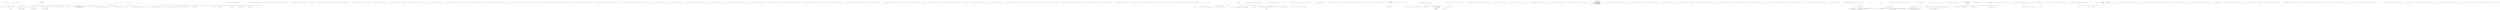 digraph  {
n153 [label="QuantConnect.Algorithm.Framework.QCAlgorithmFramework", span=""];
n0 [cluster="QuantConnect.Algorithm.Framework.QCAlgorithmFramework.QCAlgorithmFramework()", label="Entry QuantConnect.Algorithm.Framework.QCAlgorithmFramework.QCAlgorithmFramework()", span="78-78"];
n1 [cluster="QuantConnect.Algorithm.Framework.QCAlgorithmFramework.QCAlgorithmFramework()", label="_securityValuesProvider = new AlgorithmSecurityValuesProvider(this)", span="80-80"];
n2 [cluster="QuantConnect.Algorithm.Framework.QCAlgorithmFramework.QCAlgorithmFramework()", label="Execution = new ImmediateExecutionModel()", span="83-83"];
n5 [cluster="QuantConnect.Algorithm.Framework.Alphas.Analysis.Providers.AlgorithmSecurityValuesProvider.AlgorithmSecurityValuesProvider(QuantConnect.Interfaces.IAlgorithm)", label="Entry QuantConnect.Algorithm.Framework.Alphas.Analysis.Providers.AlgorithmSecurityValuesProvider.AlgorithmSecurityValuesProvider(QuantConnect.Interfaces.IAlgorithm)", span="33-33"];
n3 [cluster="QuantConnect.Algorithm.Framework.QCAlgorithmFramework.QCAlgorithmFramework()", label="RiskManagement = new NullRiskManagementModel()", span="84-84"];
n6 [cluster="QuantConnect.Algorithm.Framework.Execution.ImmediateExecutionModel.ImmediateExecutionModel()", label="Entry QuantConnect.Algorithm.Framework.Execution.ImmediateExecutionModel.ImmediateExecutionModel()", span="26-26"];
n4 [cluster="QuantConnect.Algorithm.Framework.QCAlgorithmFramework.QCAlgorithmFramework()", label="Exit QuantConnect.Algorithm.Framework.QCAlgorithmFramework.QCAlgorithmFramework()", span="78-78"];
n7 [cluster="QuantConnect.Algorithm.Framework.Risk.NullRiskManagementModel.NullRiskManagementModel()", label="Entry QuantConnect.Algorithm.Framework.Risk.NullRiskManagementModel.NullRiskManagementModel()", span="10-10"];
n8 [cluster="QuantConnect.Algorithm.Framework.QCAlgorithmFramework.PostInitialize()", label="Entry QuantConnect.Algorithm.Framework.QCAlgorithmFramework.PostInitialize()", span="91-91"];
n9 [cluster="QuantConnect.Algorithm.Framework.QCAlgorithmFramework.PostInitialize()", label="CheckModels()", span="93-93"];
n10 [cluster="QuantConnect.Algorithm.Framework.QCAlgorithmFramework.PostInitialize()", label="UniverseSelection.CreateUniverses(this)", span="95-95"];
n17 [cluster="QuantConnect.Algorithm.Framework.QCAlgorithmFramework.CheckModels()", label="Entry QuantConnect.Algorithm.Framework.QCAlgorithmFramework.CheckModels()", span="267-267"];
n11 [cluster="QuantConnect.Algorithm.Framework.QCAlgorithmFramework.PostInitialize()", label="AddUniverse(universe)", span="97-97"];
n18 [cluster="QuantConnect.Algorithm.Framework.Selection.IUniverseSelectionModel.CreateUniverses(QuantConnect.Algorithm.Framework.QCAlgorithmFramework)", label="Entry QuantConnect.Algorithm.Framework.Selection.IUniverseSelectionModel.CreateUniverses(QuantConnect.Algorithm.Framework.QCAlgorithmFramework)", span="31-31"];
n19 [cluster="QuantConnect.Algorithm.QCAlgorithm.AddUniverse(QuantConnect.Data.UniverseSelection.Universe)", label="Entry QuantConnect.Algorithm.QCAlgorithm.AddUniverse(QuantConnect.Data.UniverseSelection.Universe)", span="135-135"];
n13 [cluster="QuantConnect.Algorithm.Framework.QCAlgorithmFramework.PostInitialize()", label="BrokerageModel.AccountType == AccountType.Cash", span="103-103"];
n14 [cluster="QuantConnect.Algorithm.Framework.QCAlgorithmFramework.PostInitialize()", label="Error(''These models are currently unsuitable for Cash Modeled brokerages (e.g. GDAX) and may result in unexpected trades.''\r\n                    + '' To prevent possible user error we've restricted them to Margin trading. You can select margin account types with''\r\n                    + '' SetBrokerage( ... AccountType.Margin)'')", span="105-107"];
n15 [cluster="QuantConnect.Algorithm.Framework.QCAlgorithmFramework.PostInitialize()", label="base.PostInitialize()", span="110-110"];
n20 [cluster="QuantConnect.Algorithm.QCAlgorithm.Error(string)", label="Entry QuantConnect.Algorithm.QCAlgorithm.Error(string)", span="1724-1724"];
n16 [cluster="QuantConnect.Algorithm.Framework.QCAlgorithmFramework.PostInitialize()", label="Exit QuantConnect.Algorithm.Framework.QCAlgorithmFramework.PostInitialize()", span="91-91"];
n21 [cluster="QuantConnect.Algorithm.QCAlgorithm.PostInitialize()", label="Entry QuantConnect.Algorithm.QCAlgorithm.PostInitialize()", span="501-501"];
n22 [cluster="lambda expression", label="Entry lambda expression", span="100-100"];
n24 [cluster="lambda expression", label="Exit lambda expression", span="100-100"];
n25 [cluster="System.Collections.Generic.IEnumerable<TSource>.OrderBy<TSource, TKey>(System.Func<TSource, TKey>)", label="Entry System.Collections.Generic.IEnumerable<TSource>.OrderBy<TSource, TKey>(System.Func<TSource, TKey>)", span="0-0"];
n26 [cluster="string.Join<T>(string, System.Collections.Generic.IEnumerable<T>)", label="Entry string.Join<T>(string, System.Collections.Generic.IEnumerable<T>)", span="0-0"];
n27 [cluster="QuantConnect.Algorithm.QCAlgorithm.Log(string)", label="Entry QuantConnect.Algorithm.QCAlgorithm.Log(string)", span="1712-1712"];
n28 [cluster="lambda expression", label="Entry lambda expression", span="100-100"];
n30 [cluster="lambda expression", label="Exit lambda expression", span="100-100"];
n31 [cluster="QuantConnect.Symbol.ToString()", label="Entry QuantConnect.Symbol.ToString()", span="375-375"];
n32 [cluster="QuantConnect.Algorithm.Framework.QCAlgorithmFramework.OnFrameworkData(QuantConnect.Data.Slice)", label="Entry QuantConnect.Algorithm.Framework.QCAlgorithmFramework.OnFrameworkData(QuantConnect.Data.Slice)", span="117-117"];
n33 [cluster="QuantConnect.Algorithm.Framework.QCAlgorithmFramework.OnFrameworkData(QuantConnect.Data.Slice)", label="var insights = Alpha.Update(this, slice)\r\n                .Select(SetGeneratedAndClosedTimes)\r\n                .ToList()", span="120-122"];
n34 [cluster="QuantConnect.Algorithm.Framework.QCAlgorithmFramework.OnFrameworkData(QuantConnect.Data.Slice)", label="insights.Count != 0", span="125-125"];
n54 [cluster="QuantConnect.Algorithm.Framework.Alphas.IAlphaModel.Update(QuantConnect.Algorithm.Framework.QCAlgorithmFramework, QuantConnect.Data.Slice)", label="Entry QuantConnect.Algorithm.Framework.Alphas.IAlphaModel.Update(QuantConnect.Algorithm.Framework.QCAlgorithmFramework, QuantConnect.Data.Slice)", span="32-32"];
n55 [cluster="Unk.Select", label="Entry Unk.Select", span=""];
n56 [cluster="Unk.ToList", label="Entry Unk.ToList", span=""];
n36 [cluster="QuantConnect.Algorithm.Framework.QCAlgorithmFramework.OnFrameworkData(QuantConnect.Data.Slice)", label="Log($''{Time}: ALPHA: {string.Join('' | '', insights.Select(i => i.ToString()).OrderBy(i => i))}'')", span="130-130"];
n37 [cluster="QuantConnect.Algorithm.Framework.QCAlgorithmFramework.OnFrameworkData(QuantConnect.Data.Slice)", label="OnInsightsGenerated(insights)", span="133-133"];
n38 [cluster="QuantConnect.Algorithm.Framework.QCAlgorithmFramework.OnFrameworkData(QuantConnect.Data.Slice)", label="var targets = PortfolioConstruction.CreateTargets(this, insights).ToList()", span="137-137"];
n35 [cluster="QuantConnect.Algorithm.Framework.QCAlgorithmFramework.OnFrameworkData(QuantConnect.Data.Slice)", label=DebugMode, span="128-128"];
n57 [cluster="Unk.OrderBy", label="Entry Unk.OrderBy", span=""];
n58 [cluster="Unk.Join", label="Entry Unk.Join", span=""];
n67 [cluster="lambda expression", label="Entry lambda expression", span="130-130"];
n70 [cluster="lambda expression", label="Entry lambda expression", span="130-130"];
n59 [cluster="Unk.OnInsightsGenerated", label="Entry Unk.OnInsightsGenerated", span=""];
n39 [cluster="QuantConnect.Algorithm.Framework.QCAlgorithmFramework.OnFrameworkData(QuantConnect.Data.Slice)", label=targets, span="140-140"];
n60 [cluster="Unk.CreateTargets", label="Entry Unk.CreateTargets", span=""];
n61 [cluster="System.Collections.Generic.IEnumerable<TSource>.ToList<TSource>()", label="Entry System.Collections.Generic.IEnumerable<TSource>.ToList<TSource>()", span="0-0"];
n43 [cluster="QuantConnect.Algorithm.Framework.QCAlgorithmFramework.OnFrameworkData(QuantConnect.Data.Slice)", label="targets.Any()", span="149-149"];
n44 [cluster="QuantConnect.Algorithm.Framework.QCAlgorithmFramework.OnFrameworkData(QuantConnect.Data.Slice)", label="Log($''{Time}: PORTFOLIO: {string.Join('' | '', targets.Select(t => t.ToString()).OrderBy(t => t))}'')", span="151-151"];
n52 [cluster="QuantConnect.Algorithm.Framework.QCAlgorithmFramework.OnFrameworkData(QuantConnect.Data.Slice)", label="Execution.Execute(this, riskTargetOverrides.Concat(targets).DistinctBy(pt => pt.Symbol))", span="174-174"];
n40 [cluster="QuantConnect.Algorithm.Framework.QCAlgorithmFramework.OnFrameworkData(QuantConnect.Data.Slice)", label="var security = Securities[target.Symbol]", span="142-142"];
n42 [cluster="QuantConnect.Algorithm.Framework.QCAlgorithmFramework.OnFrameworkData(QuantConnect.Data.Slice)", label=DebugMode, span="146-146"];
n41 [cluster="QuantConnect.Algorithm.Framework.QCAlgorithmFramework.OnFrameworkData(QuantConnect.Data.Slice)", label="security.Holdings.Target = target", span="143-143"];
n45 [cluster="QuantConnect.Algorithm.Framework.QCAlgorithmFramework.OnFrameworkData(QuantConnect.Data.Slice)", label="var riskTargetOverrides = RiskManagement.ManageRisk(this).ToList()", span="155-155"];
n62 [cluster="System.Collections.Generic.IEnumerable<TSource>.Any<TSource>()", label="Entry System.Collections.Generic.IEnumerable<TSource>.Any<TSource>()", span="0-0"];
n73 [cluster="lambda expression", label="Entry lambda expression", span="151-151"];
n77 [cluster="lambda expression", label="Entry lambda expression", span="151-151"];
n46 [cluster="QuantConnect.Algorithm.Framework.QCAlgorithmFramework.OnFrameworkData(QuantConnect.Data.Slice)", label=riskTargetOverrides, span="158-158"];
n63 [cluster="QuantConnect.Algorithm.Framework.Risk.IRiskManagementModel.ManageRisk(QuantConnect.Algorithm.Framework.QCAlgorithmFramework)", label="Entry QuantConnect.Algorithm.Framework.Risk.IRiskManagementModel.ManageRisk(QuantConnect.Algorithm.Framework.QCAlgorithmFramework)", span="29-29"];
n50 [cluster="QuantConnect.Algorithm.Framework.QCAlgorithmFramework.OnFrameworkData(QuantConnect.Data.Slice)", label="riskTargetOverrides.Any()", span="167-167"];
n51 [cluster="QuantConnect.Algorithm.Framework.QCAlgorithmFramework.OnFrameworkData(QuantConnect.Data.Slice)", label="Log($''{Time}: RISK: {string.Join('' | '', riskTargetOverrides.Select(t => t.ToString()).OrderBy(t => t))}'')", span="169-169"];
n47 [cluster="QuantConnect.Algorithm.Framework.QCAlgorithmFramework.OnFrameworkData(QuantConnect.Data.Slice)", label="var security = Securities[target.Symbol]", span="160-160"];
n49 [cluster="QuantConnect.Algorithm.Framework.QCAlgorithmFramework.OnFrameworkData(QuantConnect.Data.Slice)", label=DebugMode, span="164-164"];
n48 [cluster="QuantConnect.Algorithm.Framework.QCAlgorithmFramework.OnFrameworkData(QuantConnect.Data.Slice)", label="security.Holdings.Target = target", span="161-161"];
n80 [cluster="lambda expression", label="Entry lambda expression", span="169-169"];
n83 [cluster="lambda expression", label="Entry lambda expression", span="169-169"];
n53 [cluster="QuantConnect.Algorithm.Framework.QCAlgorithmFramework.OnFrameworkData(QuantConnect.Data.Slice)", label="Exit QuantConnect.Algorithm.Framework.QCAlgorithmFramework.OnFrameworkData(QuantConnect.Data.Slice)", span="117-117"];
n64 [cluster="System.Collections.Generic.IEnumerable<TSource>.Concat<TSource>(System.Collections.Generic.IEnumerable<TSource>)", label="Entry System.Collections.Generic.IEnumerable<TSource>.Concat<TSource>(System.Collections.Generic.IEnumerable<TSource>)", span="0-0"];
n65 [cluster="System.Collections.Generic.IEnumerable<T>.DistinctBy<T, TPropery>(System.Func<T, TPropery>)", label="Entry System.Collections.Generic.IEnumerable<T>.DistinctBy<T, TPropery>(System.Func<T, TPropery>)", span="264-264"];
n66 [cluster="QuantConnect.Algorithm.Framework.Execution.IExecutionModel.Execute(QuantConnect.Algorithm.Framework.QCAlgorithmFramework, System.Collections.Generic.IEnumerable<QuantConnect.Algorithm.Framework.Portfolio.IPortfolioTarget>)", label="Entry QuantConnect.Algorithm.Framework.Execution.IExecutionModel.Execute(QuantConnect.Algorithm.Framework.QCAlgorithmFramework, System.Collections.Generic.IEnumerable<QuantConnect.Algorithm.Framework.Portfolio.IPortfolioTarget>)", span="32-32"];
n86 [cluster="lambda expression", label="Entry lambda expression", span="174-174"];
n68 [cluster="lambda expression", label="i.ToString()", span="130-130"];
n69 [cluster="lambda expression", label="Exit lambda expression", span="130-130"];
n71 [cluster="lambda expression", label=i, span="130-130"];
n72 [cluster="lambda expression", label="Exit lambda expression", span="130-130"];
n74 [cluster="lambda expression", label="t.ToString()", span="151-151"];
n75 [cluster="lambda expression", label="Exit lambda expression", span="151-151"];
n76 [cluster="object.ToString()", label="Entry object.ToString()", span="0-0"];
n78 [cluster="lambda expression", label=t, span="151-151"];
n79 [cluster="lambda expression", label="Exit lambda expression", span="151-151"];
n81 [cluster="lambda expression", label="t.ToString()", span="169-169"];
n82 [cluster="lambda expression", label="Exit lambda expression", span="169-169"];
n84 [cluster="lambda expression", label=t, span="169-169"];
n85 [cluster="lambda expression", label="Exit lambda expression", span="169-169"];
n87 [cluster="lambda expression", label="pt.Symbol", span="174-174"];
n88 [cluster="lambda expression", label="Exit lambda expression", span="174-174"];
n89 [cluster="QuantConnect.Algorithm.Framework.QCAlgorithmFramework.OnFrameworkSecuritiesChanged(QuantConnect.Data.UniverseSelection.SecurityChanges)", label="Entry QuantConnect.Algorithm.Framework.QCAlgorithmFramework.OnFrameworkSecuritiesChanged(QuantConnect.Data.UniverseSelection.SecurityChanges)", span="181-181"];
n90 [cluster="QuantConnect.Algorithm.Framework.QCAlgorithmFramework.OnFrameworkSecuritiesChanged(QuantConnect.Data.UniverseSelection.SecurityChanges)", label=DebugMode, span="183-183"];
n91 [cluster="QuantConnect.Algorithm.Framework.QCAlgorithmFramework.OnFrameworkSecuritiesChanged(QuantConnect.Data.UniverseSelection.SecurityChanges)", label="Log($''{Time}: {changes}'')", span="185-185"];
n92 [cluster="QuantConnect.Algorithm.Framework.QCAlgorithmFramework.OnFrameworkSecuritiesChanged(QuantConnect.Data.UniverseSelection.SecurityChanges)", label="Alpha.OnSecuritiesChanged(this, changes)", span="188-188"];
n93 [cluster="QuantConnect.Algorithm.Framework.QCAlgorithmFramework.OnFrameworkSecuritiesChanged(QuantConnect.Data.UniverseSelection.SecurityChanges)", label="PortfolioConstruction.OnSecuritiesChanged(this, changes)", span="189-189"];
n94 [cluster="QuantConnect.Algorithm.Framework.QCAlgorithmFramework.OnFrameworkSecuritiesChanged(QuantConnect.Data.UniverseSelection.SecurityChanges)", label="Execution.OnSecuritiesChanged(this, changes)", span="190-190"];
n95 [cluster="QuantConnect.Algorithm.Framework.QCAlgorithmFramework.OnFrameworkSecuritiesChanged(QuantConnect.Data.UniverseSelection.SecurityChanges)", label="RiskManagement.OnSecuritiesChanged(this, changes)", span="191-191"];
n97 [cluster="QuantConnect.Algorithm.Framework.INotifiedSecurityChanges.OnSecuritiesChanged(QuantConnect.Algorithm.Framework.QCAlgorithmFramework, QuantConnect.Data.UniverseSelection.SecurityChanges)", label="Entry QuantConnect.Algorithm.Framework.INotifiedSecurityChanges.OnSecuritiesChanged(QuantConnect.Algorithm.Framework.QCAlgorithmFramework, QuantConnect.Data.UniverseSelection.SecurityChanges)", span="29-29"];
n96 [cluster="QuantConnect.Algorithm.Framework.QCAlgorithmFramework.OnFrameworkSecuritiesChanged(QuantConnect.Data.UniverseSelection.SecurityChanges)", label="Exit QuantConnect.Algorithm.Framework.QCAlgorithmFramework.OnFrameworkSecuritiesChanged(QuantConnect.Data.UniverseSelection.SecurityChanges)", span="181-181"];
n98 [cluster="QuantConnect.Algorithm.Framework.QCAlgorithmFramework.SetPortfolioSelection(QuantConnect.Algorithm.Framework.Selection.IUniverseSelectionModel)", label="Entry QuantConnect.Algorithm.Framework.QCAlgorithmFramework.SetPortfolioSelection(QuantConnect.Algorithm.Framework.Selection.IUniverseSelectionModel)", span="198-198"];
n99 [cluster="QuantConnect.Algorithm.Framework.QCAlgorithmFramework.SetPortfolioSelection(QuantConnect.Algorithm.Framework.Selection.IUniverseSelectionModel)", label="UniverseSelection = universeSelection", span="200-200"];
n100 [cluster="QuantConnect.Algorithm.Framework.QCAlgorithmFramework.SetPortfolioSelection(QuantConnect.Algorithm.Framework.Selection.IUniverseSelectionModel)", label="Exit QuantConnect.Algorithm.Framework.QCAlgorithmFramework.SetPortfolioSelection(QuantConnect.Algorithm.Framework.Selection.IUniverseSelectionModel)", span="198-198"];
n101 [cluster="QuantConnect.Algorithm.Framework.QCAlgorithmFramework.SetAlpha(QuantConnect.Algorithm.Framework.Alphas.IAlphaModel)", label="Entry QuantConnect.Algorithm.Framework.QCAlgorithmFramework.SetAlpha(QuantConnect.Algorithm.Framework.Alphas.IAlphaModel)", span="207-207"];
n102 [cluster="QuantConnect.Algorithm.Framework.QCAlgorithmFramework.SetAlpha(QuantConnect.Algorithm.Framework.Alphas.IAlphaModel)", label="Alpha = alpha", span="209-209"];
n103 [cluster="QuantConnect.Algorithm.Framework.QCAlgorithmFramework.SetAlpha(QuantConnect.Algorithm.Framework.Alphas.IAlphaModel)", label="Exit QuantConnect.Algorithm.Framework.QCAlgorithmFramework.SetAlpha(QuantConnect.Algorithm.Framework.Alphas.IAlphaModel)", span="207-207"];
n104 [cluster="QuantConnect.Algorithm.Framework.QCAlgorithmFramework.SetPortfolioConstruction(QuantConnect.Algorithm.Framework.Portfolio.IPortfolioConstructionModel)", label="Entry QuantConnect.Algorithm.Framework.QCAlgorithmFramework.SetPortfolioConstruction(QuantConnect.Algorithm.Framework.Portfolio.IPortfolioConstructionModel)", span="216-216"];
n105 [cluster="QuantConnect.Algorithm.Framework.QCAlgorithmFramework.SetPortfolioConstruction(QuantConnect.Algorithm.Framework.Portfolio.IPortfolioConstructionModel)", label="PortfolioConstruction = portfolioConstruction", span="218-218"];
n106 [cluster="QuantConnect.Algorithm.Framework.QCAlgorithmFramework.SetPortfolioConstruction(QuantConnect.Algorithm.Framework.Portfolio.IPortfolioConstructionModel)", label="Exit QuantConnect.Algorithm.Framework.QCAlgorithmFramework.SetPortfolioConstruction(QuantConnect.Algorithm.Framework.Portfolio.IPortfolioConstructionModel)", span="216-216"];
n107 [cluster="QuantConnect.Algorithm.Framework.QCAlgorithmFramework.SetExecution(QuantConnect.Algorithm.Framework.Execution.IExecutionModel)", label="Entry QuantConnect.Algorithm.Framework.QCAlgorithmFramework.SetExecution(QuantConnect.Algorithm.Framework.Execution.IExecutionModel)", span="225-225"];
n108 [cluster="QuantConnect.Algorithm.Framework.QCAlgorithmFramework.SetExecution(QuantConnect.Algorithm.Framework.Execution.IExecutionModel)", label="Execution = execution", span="227-227"];
n109 [cluster="QuantConnect.Algorithm.Framework.QCAlgorithmFramework.SetExecution(QuantConnect.Algorithm.Framework.Execution.IExecutionModel)", label="Exit QuantConnect.Algorithm.Framework.QCAlgorithmFramework.SetExecution(QuantConnect.Algorithm.Framework.Execution.IExecutionModel)", span="225-225"];
n110 [cluster="QuantConnect.Algorithm.Framework.QCAlgorithmFramework.SetRiskManagement(QuantConnect.Algorithm.Framework.Risk.IRiskManagementModel)", label="Entry QuantConnect.Algorithm.Framework.QCAlgorithmFramework.SetRiskManagement(QuantConnect.Algorithm.Framework.Risk.IRiskManagementModel)", span="234-234"];
n111 [cluster="QuantConnect.Algorithm.Framework.QCAlgorithmFramework.SetRiskManagement(QuantConnect.Algorithm.Framework.Risk.IRiskManagementModel)", label="RiskManagement = riskManagement", span="236-236"];
n112 [cluster="QuantConnect.Algorithm.Framework.QCAlgorithmFramework.SetRiskManagement(QuantConnect.Algorithm.Framework.Risk.IRiskManagementModel)", label="Exit QuantConnect.Algorithm.Framework.QCAlgorithmFramework.SetRiskManagement(QuantConnect.Algorithm.Framework.Risk.IRiskManagementModel)", span="234-234"];
n113 [cluster="QuantConnect.Algorithm.Framework.QCAlgorithmFramework.SetGeneratedAndClosedTimes(QuantConnect.Algorithm.Framework.Alphas.Insight)", label="Entry QuantConnect.Algorithm.Framework.QCAlgorithmFramework.SetGeneratedAndClosedTimes(QuantConnect.Algorithm.Framework.Alphas.Insight)", span="239-239"];
n114 [cluster="QuantConnect.Algorithm.Framework.QCAlgorithmFramework.SetGeneratedAndClosedTimes(QuantConnect.Algorithm.Framework.Alphas.Insight)", label="insight.GeneratedTimeUtc = UtcTime", span="241-241"];
n115 [cluster="QuantConnect.Algorithm.Framework.QCAlgorithmFramework.SetGeneratedAndClosedTimes(QuantConnect.Algorithm.Framework.Alphas.Insight)", label="insight.ReferenceValue = _securityValuesProvider.GetValues(insight.Symbol).Get(insight.Type)", span="242-242"];
n119 [cluster="QuantConnect.Algorithm.Framework.QCAlgorithmFramework.SetGeneratedAndClosedTimes(QuantConnect.Algorithm.Framework.Alphas.Insight)", label="Securities.TryGetValue(insight.Symbol, out security)", span="247-247"];
n122 [cluster="QuantConnect.Algorithm.Framework.QCAlgorithmFramework.SetGeneratedAndClosedTimes(QuantConnect.Algorithm.Framework.Alphas.Insight)", label="barSize = insight.Period.ToHigherResolutionEquivalent(false).ToTimeSpan()", span="254-254"];
n123 [cluster="QuantConnect.Algorithm.Framework.QCAlgorithmFramework.SetGeneratedAndClosedTimes(QuantConnect.Algorithm.Framework.Alphas.Insight)", label="exchangeHours = MarketHoursDatabase.GetExchangeHours(insight.Symbol.ID.Market, insight.Symbol, insight.Symbol.SecurityType)", span="255-255"];
n126 [cluster="QuantConnect.Algorithm.Framework.QCAlgorithmFramework.SetGeneratedAndClosedTimes(QuantConnect.Algorithm.Framework.Alphas.Insight)", label="var barCount = (int) (insight.Period.Ticks / barSize.Ticks)", span="260-260"];
n127 [cluster="QuantConnect.Algorithm.Framework.QCAlgorithmFramework.SetGeneratedAndClosedTimes(QuantConnect.Algorithm.Framework.Alphas.Insight)", label="insight.CloseTimeUtc = QuantConnect.Time.GetEndTimeForTradeBars(exchangeHours, localStart, barSize, barCount, false).ConvertToUtc(exchangeHours.TimeZone)", span="262-262"];
n128 [cluster="QuantConnect.Algorithm.Framework.QCAlgorithmFramework.SetGeneratedAndClosedTimes(QuantConnect.Algorithm.Framework.Alphas.Insight)", label="return insight;", span="264-264"];
n116 [cluster="QuantConnect.Algorithm.Framework.QCAlgorithmFramework.SetGeneratedAndClosedTimes(QuantConnect.Algorithm.Framework.Alphas.Insight)", label="TimeSpan barSize", span="244-244"];
n130 [cluster="QuantConnect.Algorithm.Framework.Alphas.Analysis.ISecurityValuesProvider.GetValues(QuantConnect.Symbol)", label="Entry QuantConnect.Algorithm.Framework.Alphas.Analysis.ISecurityValuesProvider.GetValues(QuantConnect.Symbol)", span="31-31"];
n131 [cluster="QuantConnect.Algorithm.Framework.Alphas.Analysis.SecurityValues.Get(QuantConnect.Algorithm.Framework.Alphas.InsightType)", label="Entry QuantConnect.Algorithm.Framework.Alphas.Analysis.SecurityValues.Get(QuantConnect.Algorithm.Framework.Alphas.InsightType)", span="89-89"];
n117 [cluster="QuantConnect.Algorithm.Framework.QCAlgorithmFramework.SetGeneratedAndClosedTimes(QuantConnect.Algorithm.Framework.Alphas.Insight)", label="Security security", span="245-245"];
n118 [cluster="QuantConnect.Algorithm.Framework.QCAlgorithmFramework.SetGeneratedAndClosedTimes(QuantConnect.Algorithm.Framework.Alphas.Insight)", label="SecurityExchangeHours exchangeHours", span="246-246"];
n120 [cluster="QuantConnect.Algorithm.Framework.QCAlgorithmFramework.SetGeneratedAndClosedTimes(QuantConnect.Algorithm.Framework.Alphas.Insight)", label="exchangeHours = security.Exchange.Hours", span="249-249"];
n132 [cluster="QuantConnect.Securities.SecurityManager.TryGetValue(QuantConnect.Symbol, out QuantConnect.Securities.Security)", label="Entry QuantConnect.Securities.SecurityManager.TryGetValue(QuantConnect.Symbol, out QuantConnect.Securities.Security)", span="193-193"];
n121 [cluster="QuantConnect.Algorithm.Framework.QCAlgorithmFramework.SetGeneratedAndClosedTimes(QuantConnect.Algorithm.Framework.Alphas.Insight)", label="barSize = security.Resolution.ToTimeSpan()", span="250-250"];
n124 [cluster="QuantConnect.Algorithm.Framework.QCAlgorithmFramework.SetGeneratedAndClosedTimes(QuantConnect.Algorithm.Framework.Alphas.Insight)", label="var localStart = UtcTime.ConvertFromUtc(exchangeHours.TimeZone)", span="258-258"];
n134 [cluster="System.TimeSpan.ToHigherResolutionEquivalent(bool)", label="Entry System.TimeSpan.ToHigherResolutionEquivalent(bool)", span="752-752"];
n133 [cluster="QuantConnect.Resolution.ToTimeSpan()", label="Entry QuantConnect.Resolution.ToTimeSpan()", span="724-724"];
n125 [cluster="QuantConnect.Algorithm.Framework.QCAlgorithmFramework.SetGeneratedAndClosedTimes(QuantConnect.Algorithm.Framework.Alphas.Insight)", label="barSize = QuantConnect.Time.Max(barSize, QuantConnect.Time.OneMinute)", span="259-259"];
n135 [cluster="QuantConnect.Securities.MarketHoursDatabase.GetExchangeHours(string, QuantConnect.Symbol, QuantConnect.SecurityType)", label="Entry QuantConnect.Securities.MarketHoursDatabase.GetExchangeHours(string, QuantConnect.Symbol, QuantConnect.SecurityType)", span="74-74"];
n136 [cluster="System.DateTime.ConvertFromUtc(DateTimeZone, bool)", label="Entry System.DateTime.ConvertFromUtc(DateTimeZone, bool)", span="606-606"];
n137 [cluster="QuantConnect.Time.Max(System.TimeSpan, System.TimeSpan)", label="Entry QuantConnect.Time.Max(System.TimeSpan, System.TimeSpan)", span="195-195"];
n138 [cluster="QuantConnect.Time.GetEndTimeForTradeBars(QuantConnect.Securities.SecurityExchangeHours, System.DateTime, System.TimeSpan, int, bool)", label="Entry QuantConnect.Time.GetEndTimeForTradeBars(QuantConnect.Securities.SecurityExchangeHours, System.DateTime, System.TimeSpan, int, bool)", span="469-469"];
n139 [cluster="System.DateTime.ConvertToUtc(DateTimeZone, bool)", label="Entry System.DateTime.ConvertToUtc(DateTimeZone, bool)", span="618-618"];
n129 [cluster="QuantConnect.Algorithm.Framework.QCAlgorithmFramework.SetGeneratedAndClosedTimes(QuantConnect.Algorithm.Framework.Alphas.Insight)", label="Exit QuantConnect.Algorithm.Framework.QCAlgorithmFramework.SetGeneratedAndClosedTimes(QuantConnect.Algorithm.Framework.Alphas.Insight)", span="239-239"];
n140 [cluster="QuantConnect.Algorithm.Framework.QCAlgorithmFramework.CheckModels()", label="UniverseSelection == null", span="269-269"];
n141 [cluster="QuantConnect.Algorithm.Framework.QCAlgorithmFramework.CheckModels()", label="throw new Exception($''Framework algorithms must specify a portfolio selection model using the '{nameof(UniverseSelection)}' property.'');", span="271-271"];
n142 [cluster="QuantConnect.Algorithm.Framework.QCAlgorithmFramework.CheckModels()", label="Alpha == null", span="273-273"];
n143 [cluster="QuantConnect.Algorithm.Framework.QCAlgorithmFramework.CheckModels()", label="throw new Exception($''Framework algorithms must specify a alpha model using the '{nameof(Alpha)}' property.'');", span="275-275"];
n144 [cluster="QuantConnect.Algorithm.Framework.QCAlgorithmFramework.CheckModels()", label="PortfolioConstruction == null", span="277-277"];
n145 [cluster="QuantConnect.Algorithm.Framework.QCAlgorithmFramework.CheckModels()", label="throw new Exception($''Framework algorithms must specify a portfolio construction model using the '{nameof(PortfolioConstruction)}' property'');", span="279-279"];
n146 [cluster="QuantConnect.Algorithm.Framework.QCAlgorithmFramework.CheckModels()", label="Execution == null", span="281-281"];
n147 [cluster="QuantConnect.Algorithm.Framework.QCAlgorithmFramework.CheckModels()", label="throw new Exception($''Framework algorithms must specify an execution model using the '{nameof(Execution)}' property.'');", span="283-283"];
n148 [cluster="QuantConnect.Algorithm.Framework.QCAlgorithmFramework.CheckModels()", label="RiskManagement == null", span="285-285"];
n149 [cluster="QuantConnect.Algorithm.Framework.QCAlgorithmFramework.CheckModels()", label="throw new Exception($''Framework algorithms must specify an risk management model using the '{nameof(RiskManagement)}' property.'');", span="287-287"];
n150 [cluster="QuantConnect.Algorithm.Framework.QCAlgorithmFramework.CheckModels()", label="Exit QuantConnect.Algorithm.Framework.QCAlgorithmFramework.CheckModels()", span="267-267"];
n151 [cluster="System.Exception.Exception(string)", label="Entry System.Exception.Exception(string)", span="0-0"];
n152 [cluster="Unk.nameof", label="Entry Unk.nameof", span=""];
m0_43 [cluster="QuantConnect.TimeKeeper.AddTimeZone(DateTimeZone)", file="RsiAlphaModel.cs", label="Entry QuantConnect.TimeKeeper.AddTimeZone(DateTimeZone)", span="108-108"];
m0_38 [cluster="Unk.Where", file="RsiAlphaModel.cs", label="Entry Unk.Where", span=""];
m0_63 [cluster="Unk.IsAssignableFrom", file="RsiAlphaModel.cs", label="Entry Unk.IsAssignableFrom", span=""];
m0_8 [cluster="QuantConnect.Data.SubscriptionManager.Add(QuantConnect.Symbol, QuantConnect.Resolution, DateTimeZone, DateTimeZone, bool, bool, bool)", file="RsiAlphaModel.cs", label="Entry QuantConnect.Data.SubscriptionManager.Add(QuantConnect.Symbol, QuantConnect.Resolution, DateTimeZone, DateTimeZone, bool, bool, bool)", span="91-91"];
m0_9 [cluster="QuantConnect.Data.SubscriptionManager.Add(QuantConnect.Symbol, QuantConnect.Resolution, DateTimeZone, DateTimeZone, bool, bool, bool)", file="RsiAlphaModel.cs", label="var dataType = typeof(TradeBar)", span="94-94"];
m0_10 [cluster="QuantConnect.Data.SubscriptionManager.Add(QuantConnect.Symbol, QuantConnect.Resolution, DateTimeZone, DateTimeZone, bool, bool, bool)", file="RsiAlphaModel.cs", label="resolution == Resolution.Tick", span="95-95"];
m0_12 [cluster="QuantConnect.Data.SubscriptionManager.Add(QuantConnect.Symbol, QuantConnect.Resolution, DateTimeZone, DateTimeZone, bool, bool, bool)", file="RsiAlphaModel.cs", label="var tickType = LeanData.GetCommonTickTypeForCommonDataTypes(dataType, symbol.SecurityType)", span="99-99"];
m0_13 [cluster="QuantConnect.Data.SubscriptionManager.Add(QuantConnect.Symbol, QuantConnect.Resolution, DateTimeZone, DateTimeZone, bool, bool, bool)", file="RsiAlphaModel.cs", label="return Add(dataType, tickType, symbol, resolution, timeZone, exchangeTimeZone, isCustomData, fillDataForward, extendedMarketHours);", span="100-100"];
m0_11 [cluster="QuantConnect.Data.SubscriptionManager.Add(QuantConnect.Symbol, QuantConnect.Resolution, DateTimeZone, DateTimeZone, bool, bool, bool)", file="RsiAlphaModel.cs", label="dataType = typeof(Tick)", span="97-97"];
m0_14 [cluster="QuantConnect.Data.SubscriptionManager.Add(QuantConnect.Symbol, QuantConnect.Resolution, DateTimeZone, DateTimeZone, bool, bool, bool)", file="RsiAlphaModel.cs", label="Exit QuantConnect.Data.SubscriptionManager.Add(QuantConnect.Symbol, QuantConnect.Resolution, DateTimeZone, DateTimeZone, bool, bool, bool)", span="91-91"];
m0_77 [cluster="System.Collections.Generic.List<T>.List()", file="RsiAlphaModel.cs", label="Entry System.Collections.Generic.List<T>.List()", span="0-0"];
m0_90 [cluster="QuantConnect.Util.LeanData.GetDataType(QuantConnect.Resolution, QuantConnect.TickType)", file="RsiAlphaModel.cs", label="Entry QuantConnect.Util.LeanData.GetDataType(QuantConnect.Resolution, QuantConnect.TickType)", span="258-258"];
m0_15 [cluster="QuantConnect.Util.LeanData.GetCommonTickTypeForCommonDataTypes(System.Type, QuantConnect.SecurityType)", file="RsiAlphaModel.cs", label="Entry QuantConnect.Util.LeanData.GetCommonTickTypeForCommonDataTypes(System.Type, QuantConnect.SecurityType)", span="687-687"];
m0_47 [cluster="QuantConnect.Symbol.IsCanonical()", file="RsiAlphaModel.cs", label="Entry QuantConnect.Symbol.IsCanonical()", span="168-168"];
m0_37 [cluster="System.Collections.Generic.HashSet<T>.Add(T)", file="RsiAlphaModel.cs", label="Entry System.Collections.Generic.HashSet<T>.Add(T)", span="0-0"];
m0_87 [cluster="lambda expression", file="RsiAlphaModel.cs", label="Entry lambda expression", span="237-237"];
m0_44 [cluster="lambda expression", file="RsiAlphaModel.cs", label="Entry lambda expression", span="144-144"];
m0_48 [cluster="lambda expression", file="RsiAlphaModel.cs", label="Entry lambda expression", span="145-145"];
m0_45 [cluster="lambda expression", file="RsiAlphaModel.cs", label="!x.Symbol.IsCanonical()", span="144-144"];
m0_46 [cluster="lambda expression", file="RsiAlphaModel.cs", label="Exit lambda expression", span="144-144"];
m0_49 [cluster="lambda expression", file="RsiAlphaModel.cs", label="x.Symbol.Value", span="145-145"];
m0_50 [cluster="lambda expression", file="RsiAlphaModel.cs", label="Exit lambda expression", span="145-145"];
m0_69 [cluster="lambda expression", file="RsiAlphaModel.cs", label="x.Symbol == symbol", span="172-172"];
m0_68 [cluster="lambda expression", file="RsiAlphaModel.cs", label="Entry lambda expression", span="172-172"];
m0_71 [cluster="lambda expression", file="RsiAlphaModel.cs", label="Entry lambda expression", span="194-194"];
m0_70 [cluster="lambda expression", file="RsiAlphaModel.cs", label="Exit lambda expression", span="172-172"];
m0_72 [cluster="lambda expression", file="RsiAlphaModel.cs", label="x.Type.Name", span="194-194"];
m0_73 [cluster="lambda expression", file="RsiAlphaModel.cs", label="Exit lambda expression", span="194-194"];
m0_88 [cluster="lambda expression", file="RsiAlphaModel.cs", label="new Tuple<Type, TickType>(LeanData.GetDataType(resolution, tickType), tickType)", span="237-237"];
m0_89 [cluster="lambda expression", file="RsiAlphaModel.cs", label="Exit lambda expression", span="237-237"];
m0_34 [cluster="QuantConnect.Data.SubscriptionDataConfig.SubscriptionDataConfig(System.Type, QuantConnect.Symbol, QuantConnect.Resolution, DateTimeZone, DateTimeZone, bool, bool, bool, bool, QuantConnect.TickType?, bool, QuantConnect.DataNormalizationMode)", file="RsiAlphaModel.cs", label="Entry QuantConnect.Data.SubscriptionDataConfig.SubscriptionDataConfig(System.Type, QuantConnect.Symbol, QuantConnect.Resolution, DateTimeZone, DateTimeZone, bool, bool, bool, bool, QuantConnect.TickType?, bool, QuantConnect.DataNormalizationMode)", span="157-157"];
m0_6 [cluster="System.Collections.Generic.HashSet<T>.HashSet()", file="RsiAlphaModel.cs", label="Entry System.Collections.Generic.HashSet<T>.HashSet()", span="0-0"];
m0_16 [cluster="QuantConnect.Data.SubscriptionManager.Add(System.Type, QuantConnect.TickType, QuantConnect.Symbol, QuantConnect.Resolution, DateTimeZone, DateTimeZone, bool, bool, bool, bool, bool)", file="RsiAlphaModel.cs", label="Entry QuantConnect.Data.SubscriptionManager.Add(System.Type, QuantConnect.TickType, QuantConnect.Symbol, QuantConnect.Resolution, DateTimeZone, DateTimeZone, bool, bool, bool, bool, bool)", span="119-119"];
m0_19 [cluster="QuantConnect.Data.SubscriptionManager.Add(System.Type, QuantConnect.TickType, QuantConnect.Symbol, QuantConnect.Resolution, DateTimeZone, DateTimeZone, bool, bool, bool, bool, bool)", color=green, community=0, file="RsiAlphaModel.cs", label="exchangeTimeZone == null", prediction=0, span="125-125"];
m0_21 [cluster="QuantConnect.Data.SubscriptionManager.Add(System.Type, QuantConnect.TickType, QuantConnect.Symbol, QuantConnect.Resolution, DateTimeZone, DateTimeZone, bool, bool, bool, bool, bool)", color=green, community=0, file="RsiAlphaModel.cs", label="var newConfig = new SubscriptionDataConfig(dataType, symbol, resolution, dataTimeZone, exchangeTimeZone, fillDataForward, extendedMarketHours, isInternalFeed, isCustomData, isFilteredSubscription: isFilteredSubscription, tickType: tickType)", prediction=1, span="131-131"];
m0_29 [cluster="QuantConnect.Data.SubscriptionManager.Add(System.Type, QuantConnect.TickType, QuantConnect.Symbol, QuantConnect.Resolution, DateTimeZone, DateTimeZone, bool, bool, bool, bool, bool)", file="RsiAlphaModel.cs", label="_timeKeeper.AddTimeZone(exchangeTimeZone)", span="156-156"];
m0_30 [cluster="QuantConnect.Data.SubscriptionManager.Add(System.Type, QuantConnect.TickType, QuantConnect.Symbol, QuantConnect.Resolution, DateTimeZone, DateTimeZone, bool, bool, bool, bool, bool)", file="RsiAlphaModel.cs", label="HasCustomData = HasCustomData || isCustomData", span="159-159"];
m0_20 [cluster="QuantConnect.Data.SubscriptionManager.Add(System.Type, QuantConnect.TickType, QuantConnect.Symbol, QuantConnect.Resolution, DateTimeZone, DateTimeZone, bool, bool, bool, bool, bool)", color=green, community=0, file="RsiAlphaModel.cs", label="throw new ArgumentNullException(''exchangeTimeZone'', ''ExchangeTimeZone is a required parameter for new subscriptions.  Set to the time zone the security exchange resides in.'');", prediction=2, span="127-127"];
m0_23 [cluster="QuantConnect.Data.SubscriptionManager.Add(System.Type, QuantConnect.TickType, QuantConnect.Symbol, QuantConnect.Resolution, DateTimeZone, DateTimeZone, bool, bool, bool, bool, bool)", file="RsiAlphaModel.cs", label="Log.Trace(''SubscriptionManager.Add(): subscription already added: '' + newConfig)", span="136-136"];
m0_25 [cluster="QuantConnect.Data.SubscriptionManager.Add(System.Type, QuantConnect.TickType, QuantConnect.Symbol, QuantConnect.Resolution, DateTimeZone, DateTimeZone, bool, bool, bool, bool, bool)", file="RsiAlphaModel.cs", label="Subscriptions.Add(newConfig)", span="140-140"];
m0_31 [cluster="QuantConnect.Data.SubscriptionManager.Add(System.Type, QuantConnect.TickType, QuantConnect.Symbol, QuantConnect.Resolution, DateTimeZone, DateTimeZone, bool, bool, bool, bool, bool)", file="RsiAlphaModel.cs", label="return newConfig;", span="161-161"];
m0_26 [cluster="QuantConnect.Data.SubscriptionManager.Add(System.Type, QuantConnect.TickType, QuantConnect.Symbol, QuantConnect.Resolution, DateTimeZone, DateTimeZone, bool, bool, bool, bool, bool)", file="RsiAlphaModel.cs", label="var uniqueCount = Subscriptions\r\n                .Where(x => !x.Symbol.IsCanonical())\r\n                .DistinctBy(x => x.Symbol.Value)\r\n                .Count()", span="143-146"];
m0_27 [cluster="QuantConnect.Data.SubscriptionManager.Add(System.Type, QuantConnect.TickType, QuantConnect.Symbol, QuantConnect.Resolution, DateTimeZone, DateTimeZone, bool, bool, bool, bool, bool)", file="RsiAlphaModel.cs", label="uniqueCount > _algorithmSettings.DataSubscriptionLimit", span="147-147"];
m0_28 [cluster="QuantConnect.Data.SubscriptionManager.Add(System.Type, QuantConnect.TickType, QuantConnect.Symbol, QuantConnect.Resolution, DateTimeZone, DateTimeZone, bool, bool, bool, bool, bool)", file="RsiAlphaModel.cs", label="throw new Exception(\r\n                    string.Format(\r\n                        ''The maximum number of concurrent market data subscriptions was exceeded ({0}). Please reduce the number of symbols requested or increase the limit using Settings.DataSubscriptionLimit.'',\r\n                        _algorithmSettings.DataSubscriptionLimit));", span="149-152"];
m0_32 [cluster="QuantConnect.Data.SubscriptionManager.Add(System.Type, QuantConnect.TickType, QuantConnect.Symbol, QuantConnect.Resolution, DateTimeZone, DateTimeZone, bool, bool, bool, bool, bool)", file="RsiAlphaModel.cs", label="Exit QuantConnect.Data.SubscriptionManager.Add(System.Type, QuantConnect.TickType, QuantConnect.Symbol, QuantConnect.Resolution, DateTimeZone, DateTimeZone, bool, bool, bool, bool, bool)", span="119-119"];
m0_39 [cluster="Unk.DistinctBy", file="RsiAlphaModel.cs", label="Entry Unk.DistinctBy", span=""];
m0_78 [cluster="QuantConnect.Data.SubscriptionManager.GetDataTypesForSecurity(QuantConnect.SecurityType)", file="RsiAlphaModel.cs", label="Entry QuantConnect.Data.SubscriptionManager.GetDataTypesForSecurity(QuantConnect.SecurityType)", span="218-218"];
m0_79 [cluster="QuantConnect.Data.SubscriptionManager.GetDataTypesForSecurity(QuantConnect.SecurityType)", file="RsiAlphaModel.cs", label="return AvailableDataTypes[securityType];", span="220-220"];
m0_80 [cluster="QuantConnect.Data.SubscriptionManager.GetDataTypesForSecurity(QuantConnect.SecurityType)", file="RsiAlphaModel.cs", label="Exit QuantConnect.Data.SubscriptionManager.GetDataTypesForSecurity(QuantConnect.SecurityType)", span="218-218"];
m0_61 [cluster="Unk.ToList", file="RsiAlphaModel.cs", label="Entry Unk.ToList", span=""];
m0_7 [cluster="QuantConnect.Data.SubscriptionManager.DefaultDataTypes()", file="RsiAlphaModel.cs", label="Entry QuantConnect.Data.SubscriptionManager.DefaultDataTypes()", span="200-200"];
m0_74 [cluster="QuantConnect.Data.SubscriptionManager.DefaultDataTypes()", file="RsiAlphaModel.cs", label="return new Dictionary<SecurityType, List<TickType>>()\r\n            {\r\n                {SecurityType.Base, new List<TickType>() { TickType.Trade } },\r\n                {SecurityType.Forex, new List<TickType>() { TickType.Quote } },\r\n                {SecurityType.Equity, new List<TickType>() { TickType.Trade } },\r\n                {SecurityType.Option, new List<TickType>() { TickType.Quote, TickType.Trade, TickType.OpenInterest } },\r\n                {SecurityType.Cfd, new List<TickType>() { TickType.Quote } },\r\n                {SecurityType.Future, new List<TickType>() { TickType.Quote, TickType.Trade, TickType.OpenInterest } },\r\n                {SecurityType.Commodity, new List<TickType>() { TickType.Trade } },\r\n                {SecurityType.Crypto, new List<TickType>() { TickType.Quote, TickType.Trade } },\r\n            };", span="202-212"];
m0_75 [cluster="QuantConnect.Data.SubscriptionManager.DefaultDataTypes()", file="RsiAlphaModel.cs", label="Exit QuantConnect.Data.SubscriptionManager.DefaultDataTypes()", span="200-200"];
m0_62 [cluster="System.ArgumentException.ArgumentException(string)", file="RsiAlphaModel.cs", label="Entry System.ArgumentException.ArgumentException(string)", span="0-0"];
m0_35 [cluster="System.Collections.Generic.HashSet<T>.Contains(T)", file="RsiAlphaModel.cs", label="Entry System.Collections.Generic.HashSet<T>.Contains(T)", span="0-0"];
m0_64 [cluster="Unk.Add", file="RsiAlphaModel.cs", label="Entry Unk.Add", span=""];
m0_83 [cluster="QuantConnect.Data.SubscriptionManager.LookupSubscriptionConfigDataTypes(QuantConnect.SecurityType, QuantConnect.Resolution, bool)", file="RsiAlphaModel.cs", label="return new List<Tuple<Type, TickType>> { new Tuple<Type, TickType>(typeof(ZipEntryName), TickType.Quote) };", span="234-234"];
m0_81 [cluster="QuantConnect.Data.SubscriptionManager.LookupSubscriptionConfigDataTypes(QuantConnect.SecurityType, QuantConnect.Resolution, bool)", file="RsiAlphaModel.cs", label="Entry QuantConnect.Data.SubscriptionManager.LookupSubscriptionConfigDataTypes(QuantConnect.SecurityType, QuantConnect.Resolution, bool)", span="230-230"];
m0_82 [cluster="QuantConnect.Data.SubscriptionManager.LookupSubscriptionConfigDataTypes(QuantConnect.SecurityType, QuantConnect.Resolution, bool)", file="RsiAlphaModel.cs", label=isCanonical, span="232-232"];
m0_84 [cluster="QuantConnect.Data.SubscriptionManager.LookupSubscriptionConfigDataTypes(QuantConnect.SecurityType, QuantConnect.Resolution, bool)", file="RsiAlphaModel.cs", label="return AvailableDataTypes[symbolSecurityType].Select(tickType => new Tuple<Type, TickType>(LeanData.GetDataType(resolution, tickType), tickType)).ToList();", span="237-237"];
m0_85 [cluster="QuantConnect.Data.SubscriptionManager.LookupSubscriptionConfigDataTypes(QuantConnect.SecurityType, QuantConnect.Resolution, bool)", file="RsiAlphaModel.cs", label="Exit QuantConnect.Data.SubscriptionManager.LookupSubscriptionConfigDataTypes(QuantConnect.SecurityType, QuantConnect.Resolution, bool)", span="230-230"];
m0_0 [cluster="QuantConnect.Data.SubscriptionManager.SubscriptionManager(QuantConnect.AlgorithmSettings, QuantConnect.TimeKeeper)", file="RsiAlphaModel.cs", label="Entry QuantConnect.Data.SubscriptionManager.SubscriptionManager(QuantConnect.AlgorithmSettings, QuantConnect.TimeKeeper)", span="57-57"];
m0_1 [cluster="QuantConnect.Data.SubscriptionManager.SubscriptionManager(QuantConnect.AlgorithmSettings, QuantConnect.TimeKeeper)", file="RsiAlphaModel.cs", label="_algorithmSettings = algorithmSettings", span="59-59"];
m0_2 [cluster="QuantConnect.Data.SubscriptionManager.SubscriptionManager(QuantConnect.AlgorithmSettings, QuantConnect.TimeKeeper)", file="RsiAlphaModel.cs", label="_timeKeeper = timeKeeper", span="60-60"];
m0_3 [cluster="QuantConnect.Data.SubscriptionManager.SubscriptionManager(QuantConnect.AlgorithmSettings, QuantConnect.TimeKeeper)", file="RsiAlphaModel.cs", label="Subscriptions = new HashSet<SubscriptionDataConfig>()", span="62-62"];
m0_4 [cluster="QuantConnect.Data.SubscriptionManager.SubscriptionManager(QuantConnect.AlgorithmSettings, QuantConnect.TimeKeeper)", file="RsiAlphaModel.cs", label="AvailableDataTypes = DefaultDataTypes()", span="65-65"];
m0_5 [cluster="QuantConnect.Data.SubscriptionManager.SubscriptionManager(QuantConnect.AlgorithmSettings, QuantConnect.TimeKeeper)", file="RsiAlphaModel.cs", label="Exit QuantConnect.Data.SubscriptionManager.SubscriptionManager(QuantConnect.AlgorithmSettings, QuantConnect.TimeKeeper)", span="57-57"];
m0_42 [cluster="string.Format(string, object)", file="RsiAlphaModel.cs", label="Entry string.Format(string, object)", span="0-0"];
m0_51 [cluster="QuantConnect.Data.SubscriptionManager.AddConsolidator(QuantConnect.Symbol, QuantConnect.Data.Consolidators.IDataConsolidator)", file="RsiAlphaModel.cs", label="Entry QuantConnect.Data.SubscriptionManager.AddConsolidator(QuantConnect.Symbol, QuantConnect.Data.Consolidators.IDataConsolidator)", span="169-169"];
m0_52 [cluster="QuantConnect.Data.SubscriptionManager.AddConsolidator(QuantConnect.Symbol, QuantConnect.Data.Consolidators.IDataConsolidator)", file="RsiAlphaModel.cs", label="var subscriptions = Subscriptions.Where(x => x.Symbol == symbol).ToList()", span="172-172"];
m0_54 [cluster="QuantConnect.Data.SubscriptionManager.AddConsolidator(QuantConnect.Symbol, QuantConnect.Data.Consolidators.IDataConsolidator)", file="RsiAlphaModel.cs", label="throw new ArgumentException(''Please subscribe to this symbol before adding a consolidator for it. Symbol: '' + symbol.Value);", span="177-177"];
m0_56 [cluster="QuantConnect.Data.SubscriptionManager.AddConsolidator(QuantConnect.Symbol, QuantConnect.Data.Consolidators.IDataConsolidator)", file="RsiAlphaModel.cs", label="consolidator.InputType.IsAssignableFrom(subscription.Type)", span="183-183"];
m0_57 [cluster="QuantConnect.Data.SubscriptionManager.AddConsolidator(QuantConnect.Symbol, QuantConnect.Data.Consolidators.IDataConsolidator)", file="RsiAlphaModel.cs", label="subscription.Consolidators.Add(consolidator)", span="185-185"];
m0_59 [cluster="QuantConnect.Data.SubscriptionManager.AddConsolidator(QuantConnect.Symbol, QuantConnect.Data.Consolidators.IDataConsolidator)", file="RsiAlphaModel.cs", label="throw new ArgumentException(string.Format(''Type mismatch found between consolidator and symbol. '' +\r\n                ''Symbol: {0} does not support input type: {1}. Supported types: {2}.'',\r\n                symbol.Value, \r\n                consolidator.InputType.Name,\r\n                string.Join('','', subscriptions.Select(x => x.Type.Name))));", span="190-194"];
m0_53 [cluster="QuantConnect.Data.SubscriptionManager.AddConsolidator(QuantConnect.Symbol, QuantConnect.Data.Consolidators.IDataConsolidator)", file="RsiAlphaModel.cs", label="subscriptions.Count == 0", span="174-174"];
m0_55 [cluster="QuantConnect.Data.SubscriptionManager.AddConsolidator(QuantConnect.Symbol, QuantConnect.Data.Consolidators.IDataConsolidator)", file="RsiAlphaModel.cs", label=subscriptions, span="180-180"];
m0_58 [cluster="QuantConnect.Data.SubscriptionManager.AddConsolidator(QuantConnect.Symbol, QuantConnect.Data.Consolidators.IDataConsolidator)", file="RsiAlphaModel.cs", label="return;", span="186-186"];
m0_60 [cluster="QuantConnect.Data.SubscriptionManager.AddConsolidator(QuantConnect.Symbol, QuantConnect.Data.Consolidators.IDataConsolidator)", file="RsiAlphaModel.cs", label="Exit QuantConnect.Data.SubscriptionManager.AddConsolidator(QuantConnect.Symbol, QuantConnect.Data.Consolidators.IDataConsolidator)", span="169-169"];
m0_66 [cluster="Unk.Join", file="RsiAlphaModel.cs", label="Entry Unk.Join", span=""];
m0_76 [cluster="System.Collections.Generic.Dictionary<TKey, TValue>.Dictionary()", file="RsiAlphaModel.cs", label="Entry System.Collections.Generic.Dictionary<TKey, TValue>.Dictionary()", span="0-0"];
m0_67 [cluster="string.Format(string, object, object, object)", file="RsiAlphaModel.cs", label="Entry string.Format(string, object, object, object)", span="0-0"];
m0_36 [cluster="QuantConnect.Logging.Log.Trace(string, bool)", file="RsiAlphaModel.cs", label="Entry QuantConnect.Logging.Log.Trace(string, bool)", span="106-106"];
m0_86 [cluster="System.Tuple<T1, T2>.Tuple(T1, T2)", file="RsiAlphaModel.cs", label="Entry System.Tuple<T1, T2>.Tuple(T1, T2)", span="0-0"];
m0_65 [cluster="Unk.Select", file="RsiAlphaModel.cs", label="Entry Unk.Select", span=""];
m0_40 [cluster="System.Collections.Generic.IEnumerable<TSource>.Count<TSource>()", file="RsiAlphaModel.cs", label="Entry System.Collections.Generic.IEnumerable<TSource>.Count<TSource>()", span="0-0"];
m0_33 [cluster="System.ArgumentNullException.ArgumentNullException(string, string)", file="RsiAlphaModel.cs", label="Entry System.ArgumentNullException.ArgumentNullException(string, string)", span="0-0"];
m0_91 [file="RsiAlphaModel.cs", label="QuantConnect.Data.SubscriptionManager", span=""];
m0_92 [file="RsiAlphaModel.cs", label="QuantConnect.Symbol", span=""];
m0_93 [file="RsiAlphaModel.cs", label="QuantConnect.Resolution", span=""];
m2_52 [cluster="QuantConnect.Data.SubscriptionManager.RemoveConsolidator(QuantConnect.Symbol, QuantConnect.Data.Consolidators.IDataConsolidator)", file="StandardDeviationExecutionModel.cs", label="Entry QuantConnect.Data.SubscriptionManager.RemoveConsolidator(QuantConnect.Symbol, QuantConnect.Data.Consolidators.IDataConsolidator)", span="202-202"];
m2_32 [cluster="System.Math.Abs(decimal)", file="StandardDeviationExecutionModel.cs", label="Entry System.Math.Abs(decimal)", span="0-0"];
m2_28 [cluster="QuantConnect.Algorithm.Framework.Execution.OrderSizing.GetUnorderedQuantity(QuantConnect.Algorithm.Framework.QCAlgorithmFramework, QuantConnect.Algorithm.Framework.Portfolio.IPortfolioTarget)", file="StandardDeviationExecutionModel.cs", label="Entry QuantConnect.Algorithm.Framework.Execution.OrderSizing.GetUnorderedQuantity(QuantConnect.Algorithm.Framework.QCAlgorithmFramework, QuantConnect.Algorithm.Framework.Portfolio.IPortfolioTarget)", span="62-62"];
m2_29 [cluster="System.Collections.Generic.Dictionary<TKey, TValue>.TryGetValue(TKey, out TValue)", file="StandardDeviationExecutionModel.cs", label="Entry System.Collections.Generic.Dictionary<TKey, TValue>.TryGetValue(TKey, out TValue)", span="0-0"];
m2_37 [cluster="QuantConnect.Algorithm.Framework.Execution.StandardDeviationExecutionModel.OnSecuritiesChanged(QuantConnect.Algorithm.Framework.QCAlgorithmFramework, QuantConnect.Data.UniverseSelection.SecurityChanges)", file="StandardDeviationExecutionModel.cs", label="Entry QuantConnect.Algorithm.Framework.Execution.StandardDeviationExecutionModel.OnSecuritiesChanged(QuantConnect.Algorithm.Framework.QCAlgorithmFramework, QuantConnect.Data.UniverseSelection.SecurityChanges)", span="123-123"];
m2_38 [cluster="QuantConnect.Algorithm.Framework.Execution.StandardDeviationExecutionModel.OnSecuritiesChanged(QuantConnect.Algorithm.Framework.QCAlgorithmFramework, QuantConnect.Data.UniverseSelection.SecurityChanges)", file="StandardDeviationExecutionModel.cs", label="changes.AddedSecurities", span="125-125"];
m2_41 [cluster="QuantConnect.Algorithm.Framework.Execution.StandardDeviationExecutionModel.OnSecuritiesChanged(QuantConnect.Algorithm.Framework.QCAlgorithmFramework, QuantConnect.Data.UniverseSelection.SecurityChanges)", file="StandardDeviationExecutionModel.cs", label="changes.RemovedSecurities", span="134-134"];
m2_44 [cluster="QuantConnect.Algorithm.Framework.Execution.StandardDeviationExecutionModel.OnSecuritiesChanged(QuantConnect.Algorithm.Framework.QCAlgorithmFramework, QuantConnect.Data.UniverseSelection.SecurityChanges)", file="StandardDeviationExecutionModel.cs", label="IsSafeToRemove(algorithm, removed.Symbol)", span="140-140"];
m2_46 [cluster="QuantConnect.Algorithm.Framework.Execution.StandardDeviationExecutionModel.OnSecuritiesChanged(QuantConnect.Algorithm.Framework.QCAlgorithmFramework, QuantConnect.Data.UniverseSelection.SecurityChanges)", file="StandardDeviationExecutionModel.cs", label="algorithm.SubscriptionManager.RemoveConsolidator(removed.Symbol, data.Consolidator)", span="143-143"];
m2_39 [cluster="QuantConnect.Algorithm.Framework.Execution.StandardDeviationExecutionModel.OnSecuritiesChanged(QuantConnect.Algorithm.Framework.QCAlgorithmFramework, QuantConnect.Data.UniverseSelection.SecurityChanges)", file="StandardDeviationExecutionModel.cs", label="!_symbolData.ContainsKey(added.Symbol)", span="128-128"];
m2_42 [cluster="QuantConnect.Algorithm.Framework.Execution.StandardDeviationExecutionModel.OnSecuritiesChanged(QuantConnect.Algorithm.Framework.QCAlgorithmFramework, QuantConnect.Data.UniverseSelection.SecurityChanges)", file="StandardDeviationExecutionModel.cs", label="SymbolData data", span="137-137"];
m2_43 [cluster="QuantConnect.Algorithm.Framework.Execution.StandardDeviationExecutionModel.OnSecuritiesChanged(QuantConnect.Algorithm.Framework.QCAlgorithmFramework, QuantConnect.Data.UniverseSelection.SecurityChanges)", file="StandardDeviationExecutionModel.cs", label="_symbolData.TryGetValue(removed.Symbol, out data)", span="138-138"];
m2_45 [cluster="QuantConnect.Algorithm.Framework.Execution.StandardDeviationExecutionModel.OnSecuritiesChanged(QuantConnect.Algorithm.Framework.QCAlgorithmFramework, QuantConnect.Data.UniverseSelection.SecurityChanges)", file="StandardDeviationExecutionModel.cs", label="_symbolData.Remove(removed.Symbol)", span="142-142"];
m2_47 [cluster="QuantConnect.Algorithm.Framework.Execution.StandardDeviationExecutionModel.OnSecuritiesChanged(QuantConnect.Algorithm.Framework.QCAlgorithmFramework, QuantConnect.Data.UniverseSelection.SecurityChanges)", file="StandardDeviationExecutionModel.cs", label="Exit QuantConnect.Algorithm.Framework.Execution.StandardDeviationExecutionModel.OnSecuritiesChanged(QuantConnect.Algorithm.Framework.QCAlgorithmFramework, QuantConnect.Data.UniverseSelection.SecurityChanges)", span="123-123"];
m2_69 [cluster="QuantConnect.Data.UniverseSelection.Universe.ContainsMember(QuantConnect.Symbol)", file="StandardDeviationExecutionModel.cs", label="Entry QuantConnect.Data.UniverseSelection.Universe.ContainsMember(QuantConnect.Symbol)", span="207-207"];
m2_48 [cluster="System.Collections.Generic.Dictionary<TKey, TValue>.ContainsKey(TKey)", file="StandardDeviationExecutionModel.cs", label="Entry System.Collections.Generic.Dictionary<TKey, TValue>.ContainsKey(TKey)", span="0-0"];
m2_51 [cluster="System.Collections.Generic.Dictionary<TKey, TValue>.Remove(TKey)", file="StandardDeviationExecutionModel.cs", label="Entry System.Collections.Generic.Dictionary<TKey, TValue>.Remove(TKey)", span="0-0"];
m2_36 [cluster="QuantConnect.Algorithm.Framework.Portfolio.PortfolioTargetCollection.Remove(QuantConnect.Symbol)", file="StandardDeviationExecutionModel.cs", label="Entry QuantConnect.Algorithm.Framework.Portfolio.PortfolioTargetCollection.Remove(QuantConnect.Symbol)", span="169-169"];
m2_84 [cluster="lambda expression", file="StandardDeviationExecutionModel.cs", label="Entry lambda expression", span="208-212"];
m2_67 [cluster="lambda expression", file="StandardDeviationExecutionModel.cs", label="kvp.Value.ContainsMember(symbol)", span="188-188"];
m2_66 [cluster="lambda expression", file="StandardDeviationExecutionModel.cs", label="Entry lambda expression", span="188-188"];
m2_68 [cluster="lambda expression", file="StandardDeviationExecutionModel.cs", label="Exit lambda expression", span="188-188"];
m2_85 [cluster="lambda expression", file="StandardDeviationExecutionModel.cs", label="SMA.Update(consolidated.EndTime, consolidated.Value)", span="210-210"];
m2_86 [cluster="lambda expression", file="StandardDeviationExecutionModel.cs", label="STD.Update(consolidated.EndTime, consolidated.Value)", span="211-211"];
m2_87 [cluster="lambda expression", file="StandardDeviationExecutionModel.cs", label="Exit lambda expression", span="208-212"];
m2_34 [cluster="System.Math.Sign(decimal)", file="StandardDeviationExecutionModel.cs", label="Entry System.Math.Sign(decimal)", span="0-0"];
m2_35 [cluster="QuantConnect.Algorithm.QCAlgorithm.MarketOrder(QuantConnect.Symbol, decimal, bool, string)", file="StandardDeviationExecutionModel.cs", label="Entry QuantConnect.Algorithm.QCAlgorithm.MarketOrder(QuantConnect.Symbol, decimal, bool, string)", span="197-197"];
m2_30 [cluster="QuantConnect.Algorithm.Framework.Execution.StandardDeviationExecutionModel.PriceIsFavorable(QuantConnect.Algorithm.Framework.Execution.StandardDeviationExecutionModel.SymbolData, decimal)", file="StandardDeviationExecutionModel.cs", label="Entry QuantConnect.Algorithm.Framework.Execution.StandardDeviationExecutionModel.PriceIsFavorable(QuantConnect.Algorithm.Framework.Execution.StandardDeviationExecutionModel.SymbolData, decimal)", span="153-153"];
m2_53 [cluster="QuantConnect.Algorithm.Framework.Execution.StandardDeviationExecutionModel.PriceIsFavorable(QuantConnect.Algorithm.Framework.Execution.StandardDeviationExecutionModel.SymbolData, decimal)", file="StandardDeviationExecutionModel.cs", label="var deviations = _deviations * data.STD", span="155-155"];
m2_54 [cluster="QuantConnect.Algorithm.Framework.Execution.StandardDeviationExecutionModel.PriceIsFavorable(QuantConnect.Algorithm.Framework.Execution.StandardDeviationExecutionModel.SymbolData, decimal)", file="StandardDeviationExecutionModel.cs", label="unorderedQuantity > 0", span="156-156"];
m2_55 [cluster="QuantConnect.Algorithm.Framework.Execution.StandardDeviationExecutionModel.PriceIsFavorable(QuantConnect.Algorithm.Framework.Execution.StandardDeviationExecutionModel.SymbolData, decimal)", file="StandardDeviationExecutionModel.cs", label="var price = data.Security.BidPrice == 0\r\n                    ? data.Security.Price\r\n                    : data.Security.BidPrice", span="158-160"];
m2_56 [cluster="QuantConnect.Algorithm.Framework.Execution.StandardDeviationExecutionModel.PriceIsFavorable(QuantConnect.Algorithm.Framework.Execution.StandardDeviationExecutionModel.SymbolData, decimal)", file="StandardDeviationExecutionModel.cs", label="price < data.SMA - deviations", span="162-162"];
m2_58 [cluster="QuantConnect.Algorithm.Framework.Execution.StandardDeviationExecutionModel.PriceIsFavorable(QuantConnect.Algorithm.Framework.Execution.StandardDeviationExecutionModel.SymbolData, decimal)", file="StandardDeviationExecutionModel.cs", label="var price = data.Security.AskPrice == 0\r\n                    ? data.Security.AskPrice\r\n                    : data.Security.Price", span="169-171"];
m2_59 [cluster="QuantConnect.Algorithm.Framework.Execution.StandardDeviationExecutionModel.PriceIsFavorable(QuantConnect.Algorithm.Framework.Execution.StandardDeviationExecutionModel.SymbolData, decimal)", file="StandardDeviationExecutionModel.cs", label="price > data.SMA + deviations", span="173-173"];
m2_57 [cluster="QuantConnect.Algorithm.Framework.Execution.StandardDeviationExecutionModel.PriceIsFavorable(QuantConnect.Algorithm.Framework.Execution.StandardDeviationExecutionModel.SymbolData, decimal)", file="StandardDeviationExecutionModel.cs", label="return true;", span="164-164"];
m2_61 [cluster="QuantConnect.Algorithm.Framework.Execution.StandardDeviationExecutionModel.PriceIsFavorable(QuantConnect.Algorithm.Framework.Execution.StandardDeviationExecutionModel.SymbolData, decimal)", file="StandardDeviationExecutionModel.cs", label="return false;", span="179-179"];
m2_60 [cluster="QuantConnect.Algorithm.Framework.Execution.StandardDeviationExecutionModel.PriceIsFavorable(QuantConnect.Algorithm.Framework.Execution.StandardDeviationExecutionModel.SymbolData, decimal)", file="StandardDeviationExecutionModel.cs", label="return true;", span="175-175"];
m2_62 [cluster="QuantConnect.Algorithm.Framework.Execution.StandardDeviationExecutionModel.PriceIsFavorable(QuantConnect.Algorithm.Framework.Execution.StandardDeviationExecutionModel.SymbolData, decimal)", file="StandardDeviationExecutionModel.cs", label="Exit QuantConnect.Algorithm.Framework.Execution.StandardDeviationExecutionModel.PriceIsFavorable(QuantConnect.Algorithm.Framework.Execution.StandardDeviationExecutionModel.SymbolData, decimal)", span="153-153"];
m2_49 [cluster="QuantConnect.Algorithm.Framework.Execution.StandardDeviationExecutionModel.SymbolData.SymbolData(QuantConnect.Algorithm.Framework.QCAlgorithmFramework, QuantConnect.Securities.Security, int, QuantConnect.Resolution)", file="StandardDeviationExecutionModel.cs", label="Entry QuantConnect.Algorithm.Framework.Execution.StandardDeviationExecutionModel.SymbolData.SymbolData(QuantConnect.Algorithm.Framework.QCAlgorithmFramework, QuantConnect.Securities.Security, int, QuantConnect.Resolution)", span="198-198"];
m2_70 [cluster="QuantConnect.Algorithm.Framework.Execution.StandardDeviationExecutionModel.SymbolData.SymbolData(QuantConnect.Algorithm.Framework.QCAlgorithmFramework, QuantConnect.Securities.Security, int, QuantConnect.Resolution)", file="StandardDeviationExecutionModel.cs", label="Security = security", span="200-200"];
m2_71 [cluster="QuantConnect.Algorithm.Framework.Execution.StandardDeviationExecutionModel.SymbolData.SymbolData(QuantConnect.Algorithm.Framework.QCAlgorithmFramework, QuantConnect.Securities.Security, int, QuantConnect.Resolution)", file="StandardDeviationExecutionModel.cs", label="Consolidator = algorithm.ResolveConsolidator(security.Symbol, resolution)", span="201-201"];
m2_72 [cluster="QuantConnect.Algorithm.Framework.Execution.StandardDeviationExecutionModel.SymbolData.SymbolData(QuantConnect.Algorithm.Framework.QCAlgorithmFramework, QuantConnect.Securities.Security, int, QuantConnect.Resolution)", file="StandardDeviationExecutionModel.cs", label="var smaName = algorithm.CreateIndicatorName(security.Symbol, ''SMA'' + period, resolution)", span="202-202"];
m2_73 [cluster="QuantConnect.Algorithm.Framework.Execution.StandardDeviationExecutionModel.SymbolData.SymbolData(QuantConnect.Algorithm.Framework.QCAlgorithmFramework, QuantConnect.Securities.Security, int, QuantConnect.Resolution)", file="StandardDeviationExecutionModel.cs", label="SMA = new SimpleMovingAverage(smaName, period)", span="203-203"];
m2_74 [cluster="QuantConnect.Algorithm.Framework.Execution.StandardDeviationExecutionModel.SymbolData.SymbolData(QuantConnect.Algorithm.Framework.QCAlgorithmFramework, QuantConnect.Securities.Security, int, QuantConnect.Resolution)", file="StandardDeviationExecutionModel.cs", label="var stdName = algorithm.CreateIndicatorName(security.Symbol, ''STD'' + period, resolution)", span="204-204"];
m2_75 [cluster="QuantConnect.Algorithm.Framework.Execution.StandardDeviationExecutionModel.SymbolData.SymbolData(QuantConnect.Algorithm.Framework.QCAlgorithmFramework, QuantConnect.Securities.Security, int, QuantConnect.Resolution)", file="StandardDeviationExecutionModel.cs", label="STD = new StandardDeviation(stdName, period)", span="205-205"];
m2_76 [cluster="QuantConnect.Algorithm.Framework.Execution.StandardDeviationExecutionModel.SymbolData.SymbolData(QuantConnect.Algorithm.Framework.QCAlgorithmFramework, QuantConnect.Securities.Security, int, QuantConnect.Resolution)", file="StandardDeviationExecutionModel.cs", label="algorithm.SubscriptionManager.AddConsolidator(security.Symbol, Consolidator)", span="207-207"];
m2_77 [cluster="QuantConnect.Algorithm.Framework.Execution.StandardDeviationExecutionModel.SymbolData.SymbolData(QuantConnect.Algorithm.Framework.QCAlgorithmFramework, QuantConnect.Securities.Security, int, QuantConnect.Resolution)", file="StandardDeviationExecutionModel.cs", label="Consolidator.DataConsolidated += (sender, consolidated) =>\r\n                {\r\n                    SMA.Update(consolidated.EndTime, consolidated.Value);\r\n                    STD.Update(consolidated.EndTime, consolidated.Value);\r\n                }", span="208-212"];
m2_78 [cluster="QuantConnect.Algorithm.Framework.Execution.StandardDeviationExecutionModel.SymbolData.SymbolData(QuantConnect.Algorithm.Framework.QCAlgorithmFramework, QuantConnect.Securities.Security, int, QuantConnect.Resolution)", file="StandardDeviationExecutionModel.cs", label="Exit QuantConnect.Algorithm.Framework.Execution.StandardDeviationExecutionModel.SymbolData.SymbolData(QuantConnect.Algorithm.Framework.QCAlgorithmFramework, QuantConnect.Securities.Security, int, QuantConnect.Resolution)", span="198-198"];
m2_82 [cluster="QuantConnect.Indicators.StandardDeviation.StandardDeviation(string, int)", file="StandardDeviationExecutionModel.cs", label="Entry QuantConnect.Indicators.StandardDeviation.StandardDeviation(string, int)", span="44-44"];
m2_0 [cluster="QuantConnect.Algorithm.Framework.Execution.StandardDeviationExecutionModel.StandardDeviationExecutionModel(int, decimal, QuantConnect.Resolution)", file="StandardDeviationExecutionModel.cs", label="Entry QuantConnect.Algorithm.Framework.Execution.StandardDeviationExecutionModel.StandardDeviationExecutionModel(int, decimal, QuantConnect.Resolution)", span="51-51"];
m2_1 [cluster="QuantConnect.Algorithm.Framework.Execution.StandardDeviationExecutionModel.StandardDeviationExecutionModel(int, decimal, QuantConnect.Resolution)", file="StandardDeviationExecutionModel.cs", label="_period = period", span="57-57"];
m2_2 [cluster="QuantConnect.Algorithm.Framework.Execution.StandardDeviationExecutionModel.StandardDeviationExecutionModel(int, decimal, QuantConnect.Resolution)", file="StandardDeviationExecutionModel.cs", label="_deviations = deviations", span="58-58"];
m2_3 [cluster="QuantConnect.Algorithm.Framework.Execution.StandardDeviationExecutionModel.StandardDeviationExecutionModel(int, decimal, QuantConnect.Resolution)", file="StandardDeviationExecutionModel.cs", label="_resolution = resolution", span="59-59"];
m2_4 [cluster="QuantConnect.Algorithm.Framework.Execution.StandardDeviationExecutionModel.StandardDeviationExecutionModel(int, decimal, QuantConnect.Resolution)", file="StandardDeviationExecutionModel.cs", label="_targetsCollection = new PortfolioTargetCollection()", span="60-60"];
m2_5 [cluster="QuantConnect.Algorithm.Framework.Execution.StandardDeviationExecutionModel.StandardDeviationExecutionModel(int, decimal, QuantConnect.Resolution)", file="StandardDeviationExecutionModel.cs", label="_symbolData = new Dictionary<Symbol, SymbolData>()", span="61-61"];
m2_6 [cluster="QuantConnect.Algorithm.Framework.Execution.StandardDeviationExecutionModel.StandardDeviationExecutionModel(int, decimal, QuantConnect.Resolution)", file="StandardDeviationExecutionModel.cs", label="Exit QuantConnect.Algorithm.Framework.Execution.StandardDeviationExecutionModel.StandardDeviationExecutionModel(int, decimal, QuantConnect.Resolution)", span="51-51"];
m2_80 [cluster="QuantConnect.Algorithm.QCAlgorithm.CreateIndicatorName(QuantConnect.Symbol, string, QuantConnect.Resolution?)", file="StandardDeviationExecutionModel.cs", label="Entry QuantConnect.Algorithm.QCAlgorithm.CreateIndicatorName(QuantConnect.Symbol, string, QuantConnect.Resolution?)", span="1270-1270"];
m2_83 [cluster="QuantConnect.Data.SubscriptionManager.AddConsolidator(QuantConnect.Symbol, QuantConnect.Data.Consolidators.IDataConsolidator)", file="StandardDeviationExecutionModel.cs", label="Entry QuantConnect.Data.SubscriptionManager.AddConsolidator(QuantConnect.Symbol, QuantConnect.Data.Consolidators.IDataConsolidator)", span="169-169"];
m2_9 [cluster="QuantConnect.Algorithm.Framework.Execution.StandardDeviationExecutionModel.Execute(QuantConnect.Algorithm.Framework.QCAlgorithmFramework, System.Collections.Generic.IEnumerable<QuantConnect.Algorithm.Framework.Portfolio.IPortfolioTarget>)", file="StandardDeviationExecutionModel.cs", label="Entry QuantConnect.Algorithm.Framework.Execution.StandardDeviationExecutionModel.Execute(QuantConnect.Algorithm.Framework.QCAlgorithmFramework, System.Collections.Generic.IEnumerable<QuantConnect.Algorithm.Framework.Portfolio.IPortfolioTarget>)", span="70-70"];
m2_10 [cluster="QuantConnect.Algorithm.Framework.Execution.StandardDeviationExecutionModel.Execute(QuantConnect.Algorithm.Framework.QCAlgorithmFramework, System.Collections.Generic.IEnumerable<QuantConnect.Algorithm.Framework.Portfolio.IPortfolioTarget>)", file="StandardDeviationExecutionModel.cs", label="_targetsCollection.AddRange(targets)", span="72-72"];
m2_13 [cluster="QuantConnect.Algorithm.Framework.Execution.StandardDeviationExecutionModel.Execute(QuantConnect.Algorithm.Framework.QCAlgorithmFramework, System.Collections.Generic.IEnumerable<QuantConnect.Algorithm.Framework.Portfolio.IPortfolioTarget>)", file="StandardDeviationExecutionModel.cs", label="var unorderedQuantity = OrderSizing.GetUnorderedQuantity(algorithm, target)", span="79-79"];
m2_22 [cluster="QuantConnect.Algorithm.Framework.Execution.StandardDeviationExecutionModel.Execute(QuantConnect.Algorithm.Framework.QCAlgorithmFramework, System.Collections.Generic.IEnumerable<QuantConnect.Algorithm.Framework.Portfolio.IPortfolioTarget>)", file="StandardDeviationExecutionModel.cs", label="algorithm.MarketOrder(symbol, Math.Sign(unorderedQuantity) * orderSize)", span="105-105"];
m2_23 [cluster="QuantConnect.Algorithm.Framework.Execution.StandardDeviationExecutionModel.Execute(QuantConnect.Algorithm.Framework.QCAlgorithmFramework, System.Collections.Generic.IEnumerable<QuantConnect.Algorithm.Framework.Portfolio.IPortfolioTarget>)", file="StandardDeviationExecutionModel.cs", label="unorderedQuantity = OrderSizing.GetUnorderedQuantity(algorithm, target)", span="110-110"];
m2_11 [cluster="QuantConnect.Algorithm.Framework.Execution.StandardDeviationExecutionModel.Execute(QuantConnect.Algorithm.Framework.QCAlgorithmFramework, System.Collections.Generic.IEnumerable<QuantConnect.Algorithm.Framework.Portfolio.IPortfolioTarget>)", file="StandardDeviationExecutionModel.cs", label=_targetsCollection, span="74-74"];
m2_12 [cluster="QuantConnect.Algorithm.Framework.Execution.StandardDeviationExecutionModel.Execute(QuantConnect.Algorithm.Framework.QCAlgorithmFramework, System.Collections.Generic.IEnumerable<QuantConnect.Algorithm.Framework.Portfolio.IPortfolioTarget>)", file="StandardDeviationExecutionModel.cs", label="var symbol = target.Symbol", span="76-76"];
m2_25 [cluster="QuantConnect.Algorithm.Framework.Execution.StandardDeviationExecutionModel.Execute(QuantConnect.Algorithm.Framework.QCAlgorithmFramework, System.Collections.Generic.IEnumerable<QuantConnect.Algorithm.Framework.Portfolio.IPortfolioTarget>)", file="StandardDeviationExecutionModel.cs", label="_targetsCollection.Remove(target.Symbol)", span="113-113"];
m2_15 [cluster="QuantConnect.Algorithm.Framework.Execution.StandardDeviationExecutionModel.Execute(QuantConnect.Algorithm.Framework.QCAlgorithmFramework, System.Collections.Generic.IEnumerable<QuantConnect.Algorithm.Framework.Portfolio.IPortfolioTarget>)", file="StandardDeviationExecutionModel.cs", label="!_symbolData.TryGetValue(symbol, out data)", span="83-83"];
m2_14 [cluster="QuantConnect.Algorithm.Framework.Execution.StandardDeviationExecutionModel.Execute(QuantConnect.Algorithm.Framework.QCAlgorithmFramework, System.Collections.Generic.IEnumerable<QuantConnect.Algorithm.Framework.Portfolio.IPortfolioTarget>)", file="StandardDeviationExecutionModel.cs", label="SymbolData data", span="82-82"];
m2_17 [cluster="QuantConnect.Algorithm.Framework.Execution.StandardDeviationExecutionModel.Execute(QuantConnect.Algorithm.Framework.QCAlgorithmFramework, System.Collections.Generic.IEnumerable<QuantConnect.Algorithm.Framework.Portfolio.IPortfolioTarget>)", file="StandardDeviationExecutionModel.cs", label="data.STD.IsReady && PriceIsFavorable(data, unorderedQuantity)", span="95-95"];
m2_19 [cluster="QuantConnect.Algorithm.Framework.Execution.StandardDeviationExecutionModel.Execute(QuantConnect.Algorithm.Framework.QCAlgorithmFramework, System.Collections.Generic.IEnumerable<QuantConnect.Algorithm.Framework.Portfolio.IPortfolioTarget>)", file="StandardDeviationExecutionModel.cs", label="var orderSize = Math.Min(maxOrderSize, Math.Abs(unorderedQuantity))", span="99-99"];
m2_16 [cluster="QuantConnect.Algorithm.Framework.Execution.StandardDeviationExecutionModel.Execute(QuantConnect.Algorithm.Framework.QCAlgorithmFramework, System.Collections.Generic.IEnumerable<QuantConnect.Algorithm.Framework.Portfolio.IPortfolioTarget>)", file="StandardDeviationExecutionModel.cs", label="data.Security.Price == 0m", span="89-89"];
m2_18 [cluster="QuantConnect.Algorithm.Framework.Execution.StandardDeviationExecutionModel.Execute(QuantConnect.Algorithm.Framework.QCAlgorithmFramework, System.Collections.Generic.IEnumerable<QuantConnect.Algorithm.Framework.Portfolio.IPortfolioTarget>)", file="StandardDeviationExecutionModel.cs", label="var maxOrderSize = OrderSizing.Value(data.Security, MaximumOrderValue)", span="98-98"];
m2_20 [cluster="QuantConnect.Algorithm.Framework.Execution.StandardDeviationExecutionModel.Execute(QuantConnect.Algorithm.Framework.QCAlgorithmFramework, System.Collections.Generic.IEnumerable<QuantConnect.Algorithm.Framework.Portfolio.IPortfolioTarget>)", file="StandardDeviationExecutionModel.cs", label="orderSize -= orderSize % data.Security.SymbolProperties.LotSize", span="102-102"];
m2_21 [cluster="QuantConnect.Algorithm.Framework.Execution.StandardDeviationExecutionModel.Execute(QuantConnect.Algorithm.Framework.QCAlgorithmFramework, System.Collections.Generic.IEnumerable<QuantConnect.Algorithm.Framework.Portfolio.IPortfolioTarget>)", file="StandardDeviationExecutionModel.cs", label="orderSize != 0", span="103-103"];
m2_24 [cluster="QuantConnect.Algorithm.Framework.Execution.StandardDeviationExecutionModel.Execute(QuantConnect.Algorithm.Framework.QCAlgorithmFramework, System.Collections.Generic.IEnumerable<QuantConnect.Algorithm.Framework.Portfolio.IPortfolioTarget>)", file="StandardDeviationExecutionModel.cs", label="unorderedQuantity == 0m", span="111-111"];
m2_26 [cluster="QuantConnect.Algorithm.Framework.Execution.StandardDeviationExecutionModel.Execute(QuantConnect.Algorithm.Framework.QCAlgorithmFramework, System.Collections.Generic.IEnumerable<QuantConnect.Algorithm.Framework.Portfolio.IPortfolioTarget>)", file="StandardDeviationExecutionModel.cs", label="Exit QuantConnect.Algorithm.Framework.Execution.StandardDeviationExecutionModel.Execute(QuantConnect.Algorithm.Framework.QCAlgorithmFramework, System.Collections.Generic.IEnumerable<QuantConnect.Algorithm.Framework.Portfolio.IPortfolioTarget>)", span="70-70"];
m2_65 [cluster="Unk.Any", file="StandardDeviationExecutionModel.cs", label="Entry Unk.Any", span=""];
m2_50 [cluster="QuantConnect.Algorithm.Framework.Execution.StandardDeviationExecutionModel.IsSafeToRemove(QuantConnect.Algorithm.Framework.QCAlgorithmFramework, QuantConnect.Symbol)", file="StandardDeviationExecutionModel.cs", label="Entry QuantConnect.Algorithm.Framework.Execution.StandardDeviationExecutionModel.IsSafeToRemove(QuantConnect.Algorithm.Framework.QCAlgorithmFramework, QuantConnect.Symbol)", span="185-185"];
m2_63 [cluster="QuantConnect.Algorithm.Framework.Execution.StandardDeviationExecutionModel.IsSafeToRemove(QuantConnect.Algorithm.Framework.QCAlgorithmFramework, QuantConnect.Symbol)", file="StandardDeviationExecutionModel.cs", label="return !algorithm.UniverseManager.Any(kvp => kvp.Value.ContainsMember(symbol));", span="188-188"];
m2_64 [cluster="QuantConnect.Algorithm.Framework.Execution.StandardDeviationExecutionModel.IsSafeToRemove(QuantConnect.Algorithm.Framework.QCAlgorithmFramework, QuantConnect.Symbol)", file="StandardDeviationExecutionModel.cs", label="Exit QuantConnect.Algorithm.Framework.Execution.StandardDeviationExecutionModel.IsSafeToRemove(QuantConnect.Algorithm.Framework.QCAlgorithmFramework, QuantConnect.Symbol)", span="185-185"];
m2_81 [cluster="QuantConnect.Indicators.SimpleMovingAverage.SimpleMovingAverage(string, int)", file="StandardDeviationExecutionModel.cs", label="Entry QuantConnect.Indicators.SimpleMovingAverage.SimpleMovingAverage(string, int)", span="46-46"];
m2_31 [cluster="QuantConnect.Algorithm.Framework.Execution.OrderSizing.Value(QuantConnect.Securities.Security, decimal)", file="StandardDeviationExecutionModel.cs", label="Entry QuantConnect.Algorithm.Framework.Execution.OrderSizing.Value(QuantConnect.Securities.Security, decimal)", span="44-44"];
m2_8 [cluster="System.Collections.Generic.Dictionary<TKey, TValue>.Dictionary()", file="StandardDeviationExecutionModel.cs", label="Entry System.Collections.Generic.Dictionary<TKey, TValue>.Dictionary()", span="0-0"];
m2_27 [cluster="QuantConnect.Algorithm.Framework.Portfolio.PortfolioTargetCollection.AddRange(System.Collections.Generic.IEnumerable<QuantConnect.Algorithm.Framework.Portfolio.IPortfolioTarget>)", file="StandardDeviationExecutionModel.cs", label="Entry QuantConnect.Algorithm.Framework.Portfolio.PortfolioTargetCollection.AddRange(System.Collections.Generic.IEnumerable<QuantConnect.Algorithm.Framework.Portfolio.IPortfolioTarget>)", span="91-91"];
m2_33 [cluster="System.Math.Min(decimal, decimal)", file="StandardDeviationExecutionModel.cs", label="Entry System.Math.Min(decimal, decimal)", span="0-0"];
m2_79 [cluster="QuantConnect.Algorithm.QCAlgorithm.ResolveConsolidator(QuantConnect.Symbol, QuantConnect.Resolution?)", file="StandardDeviationExecutionModel.cs", label="Entry QuantConnect.Algorithm.QCAlgorithm.ResolveConsolidator(QuantConnect.Symbol, QuantConnect.Resolution?)", span="1464-1464"];
m2_7 [cluster="QuantConnect.Algorithm.Framework.Portfolio.PortfolioTargetCollection.PortfolioTargetCollection()", file="StandardDeviationExecutionModel.cs", label="Entry QuantConnect.Algorithm.Framework.Portfolio.PortfolioTargetCollection.PortfolioTargetCollection()", span="26-26"];
m2_88 [cluster="QuantConnect.Indicators.IndicatorBase<T>.Update(System.DateTime, decimal)", file="StandardDeviationExecutionModel.cs", label="Entry QuantConnect.Indicators.IndicatorBase<T>.Update(System.DateTime, decimal)", span="106-106"];
m2_89 [file="StandardDeviationExecutionModel.cs", label="QuantConnect.Algorithm.Framework.Execution.StandardDeviationExecutionModel", span=""];
m2_90 [file="StandardDeviationExecutionModel.cs", label="QuantConnect.Symbol", span=""];
m2_91 [file="StandardDeviationExecutionModel.cs", label="QuantConnect.Algorithm.Framework.Execution.StandardDeviationExecutionModel.SymbolData", span=""];
n153 -> n9  [color=darkseagreen4, key=1, label="QuantConnect.Algorithm.Framework.QCAlgorithmFramework", style=dashed];
n153 -> n10  [color=darkseagreen4, key=1, label="QuantConnect.Algorithm.Framework.QCAlgorithmFramework", style=dashed];
n153 -> n11  [color=darkseagreen4, key=1, label="QuantConnect.Algorithm.Framework.QCAlgorithmFramework", style=dashed];
n153 -> n13  [color=darkseagreen4, key=1, label="QuantConnect.Algorithm.Framework.QCAlgorithmFramework", style=dashed];
n153 -> n14  [color=darkseagreen4, key=1, label="QuantConnect.Algorithm.Framework.QCAlgorithmFramework", style=dashed];
n153 -> n15  [color=darkseagreen4, key=1, label="QuantConnect.Algorithm.Framework.QCAlgorithmFramework", style=dashed];
n153 -> n35  [color=darkseagreen4, key=1, label="QuantConnect.Algorithm.Framework.QCAlgorithmFramework", style=dashed];
n153 -> n36  [color=darkseagreen4, key=1, label="QuantConnect.Algorithm.Framework.QCAlgorithmFramework", style=dashed];
n153 -> n37  [color=darkseagreen4, key=1, label="QuantConnect.Algorithm.Framework.QCAlgorithmFramework", style=dashed];
n153 -> n42  [color=darkseagreen4, key=1, label="QuantConnect.Algorithm.Framework.QCAlgorithmFramework", style=dashed];
n153 -> n44  [color=darkseagreen4, key=1, label="QuantConnect.Algorithm.Framework.QCAlgorithmFramework", style=dashed];
n153 -> n49  [color=darkseagreen4, key=1, label="QuantConnect.Algorithm.Framework.QCAlgorithmFramework", style=dashed];
n153 -> n51  [color=darkseagreen4, key=1, label="QuantConnect.Algorithm.Framework.QCAlgorithmFramework", style=dashed];
n153 -> n52  [color=darkseagreen4, key=1, label="QuantConnect.Algorithm.Framework.QCAlgorithmFramework", style=dashed];
n153 -> n90  [color=darkseagreen4, key=1, label="QuantConnect.Algorithm.Framework.QCAlgorithmFramework", style=dashed];
n153 -> n91  [color=darkseagreen4, key=1, label="QuantConnect.Algorithm.Framework.QCAlgorithmFramework", style=dashed];
n153 -> n92  [color=darkseagreen4, key=1, label="QuantConnect.Algorithm.Framework.QCAlgorithmFramework", style=dashed];
n153 -> n93  [color=darkseagreen4, key=1, label="QuantConnect.Algorithm.Framework.QCAlgorithmFramework", style=dashed];
n153 -> n94  [color=darkseagreen4, key=1, label="QuantConnect.Algorithm.Framework.QCAlgorithmFramework", style=dashed];
n153 -> n95  [color=darkseagreen4, key=1, label="QuantConnect.Algorithm.Framework.QCAlgorithmFramework", style=dashed];
n153 -> n119  [color=darkseagreen4, key=1, label="QuantConnect.Algorithm.Framework.QCAlgorithmFramework", style=dashed];
n153 -> n140  [color=darkseagreen4, key=1, label="QuantConnect.Algorithm.Framework.QCAlgorithmFramework", style=dashed];
n153 -> n141  [color=darkseagreen4, key=1, label="QuantConnect.Algorithm.Framework.QCAlgorithmFramework", style=dashed];
n153 -> n142  [color=darkseagreen4, key=1, label="QuantConnect.Algorithm.Framework.QCAlgorithmFramework", style=dashed];
n153 -> n143  [color=darkseagreen4, key=1, label="QuantConnect.Algorithm.Framework.QCAlgorithmFramework", style=dashed];
n153 -> n144  [color=darkseagreen4, key=1, label="QuantConnect.Algorithm.Framework.QCAlgorithmFramework", style=dashed];
n153 -> n145  [color=darkseagreen4, key=1, label="QuantConnect.Algorithm.Framework.QCAlgorithmFramework", style=dashed];
n153 -> n146  [color=darkseagreen4, key=1, label="QuantConnect.Algorithm.Framework.QCAlgorithmFramework", style=dashed];
n153 -> n147  [color=darkseagreen4, key=1, label="QuantConnect.Algorithm.Framework.QCAlgorithmFramework", style=dashed];
n153 -> n148  [color=darkseagreen4, key=1, label="QuantConnect.Algorithm.Framework.QCAlgorithmFramework", style=dashed];
n153 -> n149  [color=darkseagreen4, key=1, label="QuantConnect.Algorithm.Framework.QCAlgorithmFramework", style=dashed];
n33 -> n36  [color=darkseagreen4, key=1, label=insights, style=dashed];
n33 -> n37  [color=darkseagreen4, key=1, label=insights, style=dashed];
n36 -> n67  [color=darkseagreen4, key=1, label="lambda expression", style=dashed];
n36 -> n70  [color=darkseagreen4, key=1, label="lambda expression", style=dashed];
n38 -> n43  [color=darkseagreen4, key=1, label=targets, style=dashed];
n38 -> n44  [color=darkseagreen4, key=1, label=targets, style=dashed];
n38 -> n52  [color=darkseagreen4, key=1, label=targets, style=dashed];
n44 -> n73  [color=darkseagreen4, key=1, label="lambda expression", style=dashed];
n44 -> n77  [color=darkseagreen4, key=1, label="lambda expression", style=dashed];
n52 -> n86  [color=darkseagreen4, key=1, label="lambda expression", style=dashed];
n45 -> n50  [color=darkseagreen4, key=1, label=riskTargetOverrides, style=dashed];
n45 -> n51  [color=darkseagreen4, key=1, label=riskTargetOverrides, style=dashed];
n45 -> n52  [color=darkseagreen4, key=1, label=riskTargetOverrides, style=dashed];
n51 -> n80  [color=darkseagreen4, key=1, label="lambda expression", style=dashed];
n51 -> n83  [color=darkseagreen4, key=1, label="lambda expression", style=dashed];
n89 -> n91  [color=darkseagreen4, key=1, label="QuantConnect.Data.UniverseSelection.SecurityChanges", style=dashed];
n89 -> n92  [color=darkseagreen4, key=1, label="QuantConnect.Data.UniverseSelection.SecurityChanges", style=dashed];
n89 -> n93  [color=darkseagreen4, key=1, label="QuantConnect.Data.UniverseSelection.SecurityChanges", style=dashed];
n89 -> n94  [color=darkseagreen4, key=1, label="QuantConnect.Data.UniverseSelection.SecurityChanges", style=dashed];
n89 -> n95  [color=darkseagreen4, key=1, label="QuantConnect.Data.UniverseSelection.SecurityChanges", style=dashed];
n113 -> n119  [color=darkseagreen4, key=1, label="QuantConnect.Algorithm.Framework.Alphas.Insight", style=dashed];
n113 -> n128  [color=darkseagreen4, key=1, label="QuantConnect.Algorithm.Framework.Alphas.Insight", style=dashed];
m0_8 -> m0_10  [color=darkseagreen4, key=1, label="QuantConnect.Resolution", style=dashed];
m0_8 -> m0_13  [color=darkseagreen4, key=1, label="QuantConnect.Symbol", style=dashed];
m0_9 -> m0_13  [color=darkseagreen4, key=1, label=dataType, style=dashed];
m0_11 -> m0_13  [color=darkseagreen4, key=1, label=dataType, style=dashed];
m0_16 -> m0_19  [color=darkseagreen4, key=1, label=DateTimeZone, style=dashed];
m0_16 -> m0_29  [color=darkseagreen4, key=1, label=DateTimeZone, style=dashed];
m0_21 -> m0_23  [color=green, key=1, label=newConfig, style=dashed];
m0_21 -> m0_25  [color=green, key=1, label=newConfig, style=dashed];
m0_21 -> m0_31  [color=green, key=1, label=newConfig, style=dashed];
m0_26 -> m0_44  [color=darkseagreen4, key=1, label="lambda expression", style=dashed];
m0_26 -> m0_48  [color=darkseagreen4, key=1, label="lambda expression", style=dashed];
m0_81 -> m0_84  [color=darkseagreen4, key=1, label="QuantConnect.SecurityType", style=dashed];
m0_81 -> m0_88  [color=darkseagreen4, key=1, label="QuantConnect.Resolution", style=dashed];
m0_84 -> m0_87  [color=darkseagreen4, key=1, label="lambda expression", style=dashed];
m0_51 -> m0_69  [color=darkseagreen4, key=1, label="QuantConnect.Symbol", style=dashed];
m0_51 -> m0_54  [color=darkseagreen4, key=1, label="QuantConnect.Symbol", style=dashed];
m0_51 -> m0_56  [color=darkseagreen4, key=1, label="QuantConnect.Data.Consolidators.IDataConsolidator", style=dashed];
m0_51 -> m0_57  [color=darkseagreen4, key=1, label="QuantConnect.Data.Consolidators.IDataConsolidator", style=dashed];
m0_51 -> m0_59  [color=darkseagreen4, key=1, label="QuantConnect.Symbol", style=dashed];
m0_52 -> m0_68  [color=darkseagreen4, key=1, label="lambda expression", style=dashed];
m0_52 -> m0_55  [color=darkseagreen4, key=1, label=subscriptions, style=dashed];
m0_52 -> m0_59  [color=darkseagreen4, key=1, label=subscriptions, style=dashed];
m0_59 -> m0_71  [color=darkseagreen4, key=1, label="lambda expression", style=dashed];
m0_55 -> m0_57  [color=darkseagreen4, key=1, label=subscription, style=dashed];
m0_91 -> m0_13  [color=darkseagreen4, key=1, label="QuantConnect.Data.SubscriptionManager", style=dashed];
m0_91 -> m0_25  [color=darkseagreen4, key=1, label="QuantConnect.Data.SubscriptionManager", style=dashed];
m0_91 -> m0_27  [color=darkseagreen4, key=1, label="QuantConnect.Data.SubscriptionManager", style=dashed];
m0_91 -> m0_28  [color=darkseagreen4, key=1, label="QuantConnect.Data.SubscriptionManager", style=dashed];
m0_91 -> m0_29  [color=darkseagreen4, key=1, label="QuantConnect.Data.SubscriptionManager", style=dashed];
m0_91 -> m0_79  [color=darkseagreen4, key=1, label="QuantConnect.Data.SubscriptionManager", style=dashed];
m0_91 -> m0_84  [color=darkseagreen4, key=1, label="QuantConnect.Data.SubscriptionManager", style=dashed];
m0_92 -> m0_69  [color=darkseagreen4, key=1, label="QuantConnect.Symbol", style=dashed];
m0_93 -> m0_88  [color=darkseagreen4, key=1, label="QuantConnect.Resolution", style=dashed];
m2_37 -> m2_41  [color=darkseagreen4, key=1, label="QuantConnect.Data.UniverseSelection.SecurityChanges", style=dashed];
m2_37 -> m2_44  [color=darkseagreen4, key=1, label="QuantConnect.Algorithm.Framework.QCAlgorithmFramework", style=dashed];
m2_37 -> m2_46  [color=darkseagreen4, key=1, label="QuantConnect.Algorithm.Framework.QCAlgorithmFramework", style=dashed];
m2_41 -> m2_43  [color=darkseagreen4, key=1, label=removed, style=dashed];
m2_41 -> m2_44  [color=darkseagreen4, key=1, label=removed, style=dashed];
m2_41 -> m2_45  [color=darkseagreen4, key=1, label=removed, style=dashed];
m2_41 -> m2_46  [color=darkseagreen4, key=1, label=removed, style=dashed];
m2_43 -> m2_46  [color=darkseagreen4, key=1, label=data, style=dashed];
m2_84 -> m2_86  [color=darkseagreen4, key=1, label="QuantConnect.Data.IBaseData", style=dashed];
m2_67 -> m2_67  [color=darkseagreen4, key=1, label="System.Collections.Generic.KeyValuePair<QuantConnect.Symbol, QuantConnect.Data.UniverseSelection.Universe>", style=dashed];
m2_30 -> m2_54  [color=darkseagreen4, key=1, label=decimal, style=dashed];
m2_30 -> m2_56  [color=darkseagreen4, key=1, label="QuantConnect.Algorithm.Framework.Execution.StandardDeviationExecutionModel.SymbolData", style=dashed];
m2_30 -> m2_59  [color=darkseagreen4, key=1, label="QuantConnect.Algorithm.Framework.Execution.StandardDeviationExecutionModel.SymbolData", style=dashed];
m2_53 -> m2_56  [color=darkseagreen4, key=1, label=deviations, style=dashed];
m2_53 -> m2_59  [color=darkseagreen4, key=1, label=deviations, style=dashed];
m2_49 -> m2_76  [color=darkseagreen4, key=1, label="QuantConnect.Algorithm.Framework.QCAlgorithmFramework", style=dashed];
m2_77 -> m2_85  [color=darkseagreen4, key=1, label="QuantConnect.Data.IBaseData", style=dashed];
m2_77 -> m2_86  [color=darkseagreen4, key=1, label="QuantConnect.Data.IBaseData", style=dashed];
m2_9 -> m2_22  [color=darkseagreen4, key=1, label="QuantConnect.Algorithm.Framework.QCAlgorithmFramework", style=dashed];
m2_13 -> m2_17  [color=darkseagreen4, key=1, label=unorderedQuantity, style=dashed];
m2_13 -> m2_22  [color=darkseagreen4, key=1, label=unorderedQuantity, style=dashed];
m2_11 -> m2_25  [color=darkseagreen4, key=1, label=target, style=dashed];
m2_12 -> m2_15  [color=darkseagreen4, key=1, label=symbol, style=dashed];
m2_12 -> m2_22  [color=darkseagreen4, key=1, label=symbol, style=dashed];
m2_15 -> m2_17  [color=darkseagreen4, key=1, label=data, style=dashed];
m2_20 -> m2_22  [color=darkseagreen4, key=1, label=orderSize, style=dashed];
m2_50 -> m2_67  [color=darkseagreen4, key=1, label="QuantConnect.Symbol", style=dashed];
m2_63 -> m2_66  [color=darkseagreen4, key=1, label="lambda expression", style=dashed];
m2_89 -> m2_10  [color=darkseagreen4, key=1, label="QuantConnect.Algorithm.Framework.Execution.StandardDeviationExecutionModel", style=dashed];
m2_89 -> m2_11  [color=darkseagreen4, key=1, label="QuantConnect.Algorithm.Framework.Execution.StandardDeviationExecutionModel", style=dashed];
m2_89 -> m2_15  [color=darkseagreen4, key=1, label="QuantConnect.Algorithm.Framework.Execution.StandardDeviationExecutionModel", style=dashed];
m2_89 -> m2_17  [color=darkseagreen4, key=1, label="QuantConnect.Algorithm.Framework.Execution.StandardDeviationExecutionModel", style=dashed];
m2_89 -> m2_25  [color=darkseagreen4, key=1, label="QuantConnect.Algorithm.Framework.Execution.StandardDeviationExecutionModel", style=dashed];
m2_89 -> m2_39  [color=darkseagreen4, key=1, label="QuantConnect.Algorithm.Framework.Execution.StandardDeviationExecutionModel", style=dashed];
m2_89 -> m2_43  [color=darkseagreen4, key=1, label="QuantConnect.Algorithm.Framework.Execution.StandardDeviationExecutionModel", style=dashed];
m2_89 -> m2_44  [color=darkseagreen4, key=1, label="QuantConnect.Algorithm.Framework.Execution.StandardDeviationExecutionModel", style=dashed];
m2_89 -> m2_45  [color=darkseagreen4, key=1, label="QuantConnect.Algorithm.Framework.Execution.StandardDeviationExecutionModel", style=dashed];
m2_90 -> m2_67  [color=darkseagreen4, key=1, label="QuantConnect.Symbol", style=dashed];
m2_91 -> m2_76  [color=darkseagreen4, key=1, label="QuantConnect.Algorithm.Framework.Execution.StandardDeviationExecutionModel.SymbolData", style=dashed];
m2_91 -> m2_85  [color=darkseagreen4, key=1, label="QuantConnect.Algorithm.Framework.Execution.StandardDeviationExecutionModel.SymbolData", style=dashed];
m2_91 -> m2_86  [color=darkseagreen4, key=1, label="QuantConnect.Algorithm.Framework.Execution.StandardDeviationExecutionModel.SymbolData", style=dashed];
}
